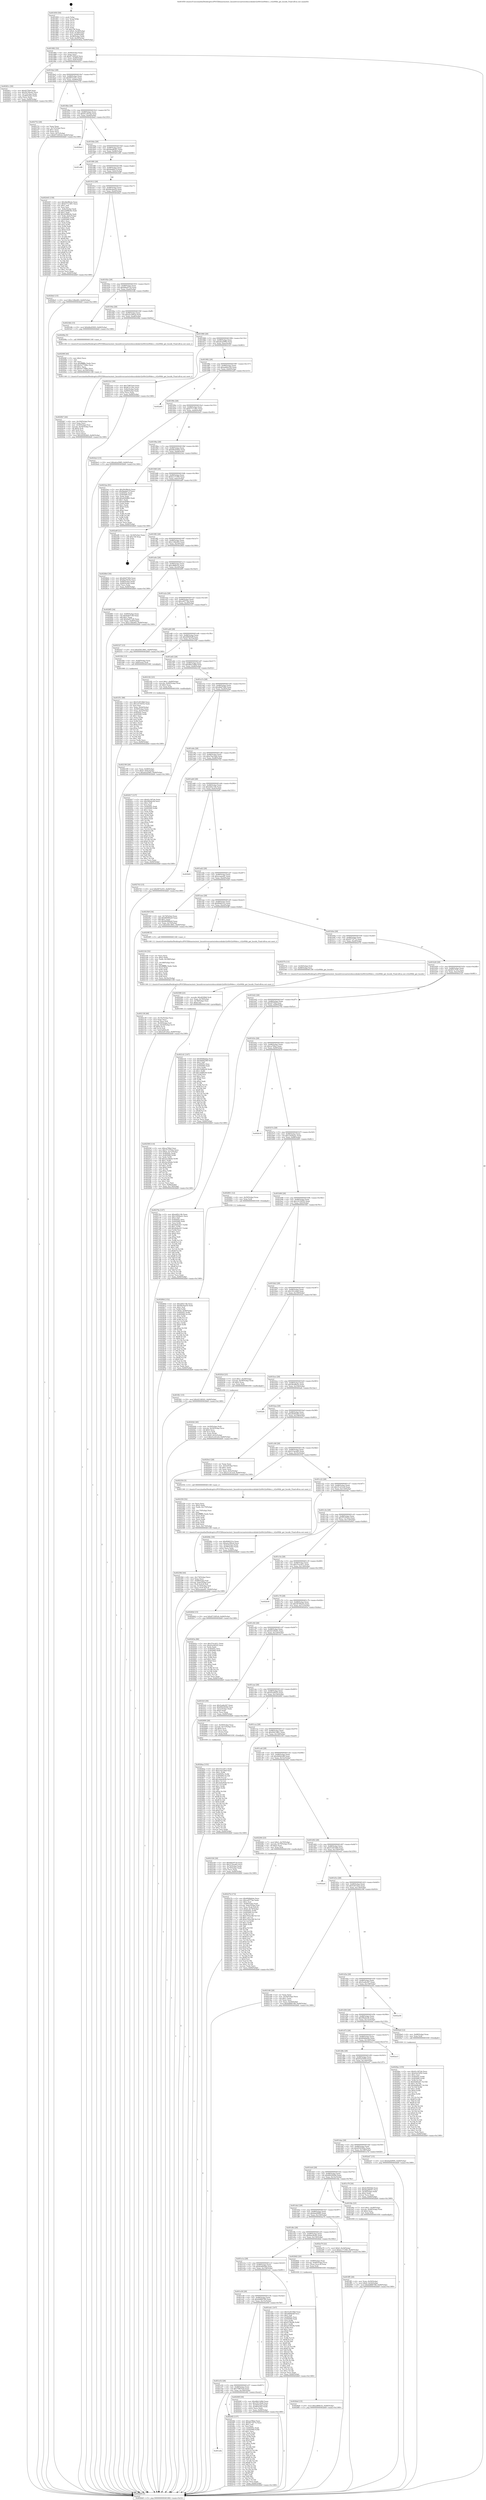 digraph "0x401850" {
  label = "0x401850 (/mnt/c/Users/mathe/Desktop/tcc/POCII/binaries/extr_linuxdriversnetwirelessralinkrt2x00rt2x00dev.c_rt2x00lib_get_bssidx_Final-ollvm.out::main(0))"
  labelloc = "t"
  node[shape=record]

  Entry [label="",width=0.3,height=0.3,shape=circle,fillcolor=black,style=filled]
  "0x401882" [label="{
     0x401882 [32]\l
     | [instrs]\l
     &nbsp;&nbsp;0x401882 \<+6\>: mov -0x84(%rbp),%eax\l
     &nbsp;&nbsp;0x401888 \<+2\>: mov %eax,%ecx\l
     &nbsp;&nbsp;0x40188a \<+6\>: sub $0x871005c6,%ecx\l
     &nbsp;&nbsp;0x401890 \<+6\>: mov %eax,-0x88(%rbp)\l
     &nbsp;&nbsp;0x401896 \<+6\>: mov %ecx,-0x8c(%rbp)\l
     &nbsp;&nbsp;0x40189c \<+6\>: je 000000000040261c \<main+0xdcc\>\l
  }"]
  "0x40261c" [label="{
     0x40261c [30]\l
     | [instrs]\l
     &nbsp;&nbsp;0x40261c \<+5\>: mov $0xd275b9,%eax\l
     &nbsp;&nbsp;0x402621 \<+5\>: mov $0x3b794e42,%ecx\l
     &nbsp;&nbsp;0x402626 \<+3\>: mov -0x7c(%rbp),%edx\l
     &nbsp;&nbsp;0x402629 \<+3\>: cmp -0x48(%rbp),%edx\l
     &nbsp;&nbsp;0x40262c \<+3\>: cmovl %ecx,%eax\l
     &nbsp;&nbsp;0x40262f \<+6\>: mov %eax,-0x84(%rbp)\l
     &nbsp;&nbsp;0x402635 \<+5\>: jmp 0000000000402bb9 \<main+0x1369\>\l
  }"]
  "0x4018a2" [label="{
     0x4018a2 [28]\l
     | [instrs]\l
     &nbsp;&nbsp;0x4018a2 \<+5\>: jmp 00000000004018a7 \<main+0x57\>\l
     &nbsp;&nbsp;0x4018a7 \<+6\>: mov -0x88(%rbp),%eax\l
     &nbsp;&nbsp;0x4018ad \<+5\>: sub $0x9072cf31,%eax\l
     &nbsp;&nbsp;0x4018b2 \<+6\>: mov %eax,-0x90(%rbp)\l
     &nbsp;&nbsp;0x4018b8 \<+6\>: je 0000000000402752 \<main+0xf02\>\l
  }"]
  Exit [label="",width=0.3,height=0.3,shape=circle,fillcolor=black,style=filled,peripheries=2]
  "0x402752" [label="{
     0x402752 [28]\l
     | [instrs]\l
     &nbsp;&nbsp;0x402752 \<+2\>: xor %eax,%eax\l
     &nbsp;&nbsp;0x402754 \<+3\>: mov -0x7c(%rbp),%ecx\l
     &nbsp;&nbsp;0x402757 \<+3\>: sub $0x1,%eax\l
     &nbsp;&nbsp;0x40275a \<+2\>: sub %eax,%ecx\l
     &nbsp;&nbsp;0x40275c \<+3\>: mov %ecx,-0x7c(%rbp)\l
     &nbsp;&nbsp;0x40275f \<+10\>: movl $0x871005c6,-0x84(%rbp)\l
     &nbsp;&nbsp;0x402769 \<+5\>: jmp 0000000000402bb9 \<main+0x1369\>\l
  }"]
  "0x4018be" [label="{
     0x4018be [28]\l
     | [instrs]\l
     &nbsp;&nbsp;0x4018be \<+5\>: jmp 00000000004018c3 \<main+0x73\>\l
     &nbsp;&nbsp;0x4018c3 \<+6\>: mov -0x88(%rbp),%eax\l
     &nbsp;&nbsp;0x4018c9 \<+5\>: sub $0x91c307eb,%eax\l
     &nbsp;&nbsp;0x4018ce \<+6\>: mov %eax,-0x94(%rbp)\l
     &nbsp;&nbsp;0x4018d4 \<+6\>: je 0000000000402ba3 \<main+0x1353\>\l
  }"]
  "0x4029ac" [label="{
     0x4029ac [155]\l
     | [instrs]\l
     &nbsp;&nbsp;0x4029ac \<+5\>: mov $0x91c307eb,%ecx\l
     &nbsp;&nbsp;0x4029b1 \<+5\>: mov $0x63a53f54,%edx\l
     &nbsp;&nbsp;0x4029b6 \<+3\>: mov $0x1,%sil\l
     &nbsp;&nbsp;0x4029b9 \<+8\>: mov 0x40505c,%r8d\l
     &nbsp;&nbsp;0x4029c1 \<+8\>: mov 0x405060,%r9d\l
     &nbsp;&nbsp;0x4029c9 \<+3\>: mov %r8d,%r10d\l
     &nbsp;&nbsp;0x4029cc \<+7\>: sub $0x64dfed27,%r10d\l
     &nbsp;&nbsp;0x4029d3 \<+4\>: sub $0x1,%r10d\l
     &nbsp;&nbsp;0x4029d7 \<+7\>: add $0x64dfed27,%r10d\l
     &nbsp;&nbsp;0x4029de \<+4\>: imul %r10d,%r8d\l
     &nbsp;&nbsp;0x4029e2 \<+4\>: and $0x1,%r8d\l
     &nbsp;&nbsp;0x4029e6 \<+4\>: cmp $0x0,%r8d\l
     &nbsp;&nbsp;0x4029ea \<+4\>: sete %r11b\l
     &nbsp;&nbsp;0x4029ee \<+4\>: cmp $0xa,%r9d\l
     &nbsp;&nbsp;0x4029f2 \<+3\>: setl %bl\l
     &nbsp;&nbsp;0x4029f5 \<+3\>: mov %r11b,%r14b\l
     &nbsp;&nbsp;0x4029f8 \<+4\>: xor $0xff,%r14b\l
     &nbsp;&nbsp;0x4029fc \<+3\>: mov %bl,%r15b\l
     &nbsp;&nbsp;0x4029ff \<+4\>: xor $0xff,%r15b\l
     &nbsp;&nbsp;0x402a03 \<+4\>: xor $0x0,%sil\l
     &nbsp;&nbsp;0x402a07 \<+3\>: mov %r14b,%r12b\l
     &nbsp;&nbsp;0x402a0a \<+4\>: and $0x0,%r12b\l
     &nbsp;&nbsp;0x402a0e \<+3\>: and %sil,%r11b\l
     &nbsp;&nbsp;0x402a11 \<+3\>: mov %r15b,%r13b\l
     &nbsp;&nbsp;0x402a14 \<+4\>: and $0x0,%r13b\l
     &nbsp;&nbsp;0x402a18 \<+3\>: and %sil,%bl\l
     &nbsp;&nbsp;0x402a1b \<+3\>: or %r11b,%r12b\l
     &nbsp;&nbsp;0x402a1e \<+3\>: or %bl,%r13b\l
     &nbsp;&nbsp;0x402a21 \<+3\>: xor %r13b,%r12b\l
     &nbsp;&nbsp;0x402a24 \<+3\>: or %r15b,%r14b\l
     &nbsp;&nbsp;0x402a27 \<+4\>: xor $0xff,%r14b\l
     &nbsp;&nbsp;0x402a2b \<+4\>: or $0x0,%sil\l
     &nbsp;&nbsp;0x402a2f \<+3\>: and %sil,%r14b\l
     &nbsp;&nbsp;0x402a32 \<+3\>: or %r14b,%r12b\l
     &nbsp;&nbsp;0x402a35 \<+4\>: test $0x1,%r12b\l
     &nbsp;&nbsp;0x402a39 \<+3\>: cmovne %edx,%ecx\l
     &nbsp;&nbsp;0x402a3c \<+6\>: mov %ecx,-0x84(%rbp)\l
     &nbsp;&nbsp;0x402a42 \<+5\>: jmp 0000000000402bb9 \<main+0x1369\>\l
  }"]
  "0x402ba3" [label="{
     0x402ba3\l
  }", style=dashed]
  "0x4018da" [label="{
     0x4018da [28]\l
     | [instrs]\l
     &nbsp;&nbsp;0x4018da \<+5\>: jmp 00000000004018df \<main+0x8f\>\l
     &nbsp;&nbsp;0x4018df \<+6\>: mov -0x88(%rbp),%eax\l
     &nbsp;&nbsp;0x4018e5 \<+5\>: sub $0x9aad6307,%eax\l
     &nbsp;&nbsp;0x4018ea \<+6\>: mov %eax,-0x98(%rbp)\l
     &nbsp;&nbsp;0x4018f0 \<+6\>: je 0000000000401e96 \<main+0x646\>\l
  }"]
  "0x4028e6" [label="{
     0x4028e6 [15]\l
     | [instrs]\l
     &nbsp;&nbsp;0x4028e6 \<+10\>: movl $0xcd80b1fc,-0x84(%rbp)\l
     &nbsp;&nbsp;0x4028f0 \<+5\>: jmp 0000000000402bb9 \<main+0x1369\>\l
  }"]
  "0x401e96" [label="{
     0x401e96\l
  }", style=dashed]
  "0x4018f6" [label="{
     0x4018f6 [28]\l
     | [instrs]\l
     &nbsp;&nbsp;0x4018f6 \<+5\>: jmp 00000000004018fb \<main+0xab\>\l
     &nbsp;&nbsp;0x4018fb \<+6\>: mov -0x88(%rbp),%eax\l
     &nbsp;&nbsp;0x401901 \<+5\>: sub $0x9addd11f,%eax\l
     &nbsp;&nbsp;0x401906 \<+6\>: mov %eax,-0x9c(%rbp)\l
     &nbsp;&nbsp;0x40190c \<+6\>: je 0000000000402445 \<main+0xbf5\>\l
  }"]
  "0x40280d" [label="{
     0x40280d [152]\l
     | [instrs]\l
     &nbsp;&nbsp;0x40280d \<+5\>: mov $0xebf2c14b,%ecx\l
     &nbsp;&nbsp;0x402812 \<+5\>: mov $0x9dc4aa54,%edx\l
     &nbsp;&nbsp;0x402817 \<+3\>: mov $0x1,%sil\l
     &nbsp;&nbsp;0x40281a \<+3\>: xor %r8d,%r8d\l
     &nbsp;&nbsp;0x40281d \<+7\>: movl $0x0,-0x80(%rbp)\l
     &nbsp;&nbsp;0x402824 \<+8\>: mov 0x40505c,%r9d\l
     &nbsp;&nbsp;0x40282c \<+8\>: mov 0x405060,%r10d\l
     &nbsp;&nbsp;0x402834 \<+4\>: sub $0x1,%r8d\l
     &nbsp;&nbsp;0x402838 \<+3\>: mov %r9d,%r11d\l
     &nbsp;&nbsp;0x40283b \<+3\>: add %r8d,%r11d\l
     &nbsp;&nbsp;0x40283e \<+4\>: imul %r11d,%r9d\l
     &nbsp;&nbsp;0x402842 \<+4\>: and $0x1,%r9d\l
     &nbsp;&nbsp;0x402846 \<+4\>: cmp $0x0,%r9d\l
     &nbsp;&nbsp;0x40284a \<+3\>: sete %bl\l
     &nbsp;&nbsp;0x40284d \<+4\>: cmp $0xa,%r10d\l
     &nbsp;&nbsp;0x402851 \<+4\>: setl %r14b\l
     &nbsp;&nbsp;0x402855 \<+3\>: mov %bl,%r15b\l
     &nbsp;&nbsp;0x402858 \<+4\>: xor $0xff,%r15b\l
     &nbsp;&nbsp;0x40285c \<+3\>: mov %r14b,%r12b\l
     &nbsp;&nbsp;0x40285f \<+4\>: xor $0xff,%r12b\l
     &nbsp;&nbsp;0x402863 \<+4\>: xor $0x0,%sil\l
     &nbsp;&nbsp;0x402867 \<+3\>: mov %r15b,%r13b\l
     &nbsp;&nbsp;0x40286a \<+4\>: and $0x0,%r13b\l
     &nbsp;&nbsp;0x40286e \<+3\>: and %sil,%bl\l
     &nbsp;&nbsp;0x402871 \<+3\>: mov %r12b,%al\l
     &nbsp;&nbsp;0x402874 \<+2\>: and $0x0,%al\l
     &nbsp;&nbsp;0x402876 \<+3\>: and %sil,%r14b\l
     &nbsp;&nbsp;0x402879 \<+3\>: or %bl,%r13b\l
     &nbsp;&nbsp;0x40287c \<+3\>: or %r14b,%al\l
     &nbsp;&nbsp;0x40287f \<+3\>: xor %al,%r13b\l
     &nbsp;&nbsp;0x402882 \<+3\>: or %r12b,%r15b\l
     &nbsp;&nbsp;0x402885 \<+4\>: xor $0xff,%r15b\l
     &nbsp;&nbsp;0x402889 \<+4\>: or $0x0,%sil\l
     &nbsp;&nbsp;0x40288d \<+3\>: and %sil,%r15b\l
     &nbsp;&nbsp;0x402890 \<+3\>: or %r15b,%r13b\l
     &nbsp;&nbsp;0x402893 \<+4\>: test $0x1,%r13b\l
     &nbsp;&nbsp;0x402897 \<+3\>: cmovne %edx,%ecx\l
     &nbsp;&nbsp;0x40289a \<+6\>: mov %ecx,-0x84(%rbp)\l
     &nbsp;&nbsp;0x4028a0 \<+5\>: jmp 0000000000402bb9 \<main+0x1369\>\l
  }"]
  "0x402445" [label="{
     0x402445 [158]\l
     | [instrs]\l
     &nbsp;&nbsp;0x402445 \<+5\>: mov $0x26c98e2a,%eax\l
     &nbsp;&nbsp;0x40244a \<+5\>: mov $0xb7711d01,%ecx\l
     &nbsp;&nbsp;0x40244f \<+2\>: mov $0x1,%dl\l
     &nbsp;&nbsp;0x402451 \<+2\>: xor %esi,%esi\l
     &nbsp;&nbsp;0x402453 \<+3\>: mov -0x6c(%rbp),%edi\l
     &nbsp;&nbsp;0x402456 \<+6\>: sub $0x22086c6e,%edi\l
     &nbsp;&nbsp;0x40245c \<+3\>: add $0x1,%edi\l
     &nbsp;&nbsp;0x40245f \<+6\>: add $0x22086c6e,%edi\l
     &nbsp;&nbsp;0x402465 \<+3\>: mov %edi,-0x6c(%rbp)\l
     &nbsp;&nbsp;0x402468 \<+7\>: mov 0x40505c,%edi\l
     &nbsp;&nbsp;0x40246f \<+8\>: mov 0x405060,%r8d\l
     &nbsp;&nbsp;0x402477 \<+3\>: sub $0x1,%esi\l
     &nbsp;&nbsp;0x40247a \<+3\>: mov %edi,%r9d\l
     &nbsp;&nbsp;0x40247d \<+3\>: add %esi,%r9d\l
     &nbsp;&nbsp;0x402480 \<+4\>: imul %r9d,%edi\l
     &nbsp;&nbsp;0x402484 \<+3\>: and $0x1,%edi\l
     &nbsp;&nbsp;0x402487 \<+3\>: cmp $0x0,%edi\l
     &nbsp;&nbsp;0x40248a \<+4\>: sete %r10b\l
     &nbsp;&nbsp;0x40248e \<+4\>: cmp $0xa,%r8d\l
     &nbsp;&nbsp;0x402492 \<+4\>: setl %r11b\l
     &nbsp;&nbsp;0x402496 \<+3\>: mov %r10b,%bl\l
     &nbsp;&nbsp;0x402499 \<+3\>: xor $0xff,%bl\l
     &nbsp;&nbsp;0x40249c \<+3\>: mov %r11b,%r14b\l
     &nbsp;&nbsp;0x40249f \<+4\>: xor $0xff,%r14b\l
     &nbsp;&nbsp;0x4024a3 \<+3\>: xor $0x1,%dl\l
     &nbsp;&nbsp;0x4024a6 \<+3\>: mov %bl,%r15b\l
     &nbsp;&nbsp;0x4024a9 \<+4\>: and $0xff,%r15b\l
     &nbsp;&nbsp;0x4024ad \<+3\>: and %dl,%r10b\l
     &nbsp;&nbsp;0x4024b0 \<+3\>: mov %r14b,%r12b\l
     &nbsp;&nbsp;0x4024b3 \<+4\>: and $0xff,%r12b\l
     &nbsp;&nbsp;0x4024b7 \<+3\>: and %dl,%r11b\l
     &nbsp;&nbsp;0x4024ba \<+3\>: or %r10b,%r15b\l
     &nbsp;&nbsp;0x4024bd \<+3\>: or %r11b,%r12b\l
     &nbsp;&nbsp;0x4024c0 \<+3\>: xor %r12b,%r15b\l
     &nbsp;&nbsp;0x4024c3 \<+3\>: or %r14b,%bl\l
     &nbsp;&nbsp;0x4024c6 \<+3\>: xor $0xff,%bl\l
     &nbsp;&nbsp;0x4024c9 \<+3\>: or $0x1,%dl\l
     &nbsp;&nbsp;0x4024cc \<+2\>: and %dl,%bl\l
     &nbsp;&nbsp;0x4024ce \<+3\>: or %bl,%r15b\l
     &nbsp;&nbsp;0x4024d1 \<+4\>: test $0x1,%r15b\l
     &nbsp;&nbsp;0x4024d5 \<+3\>: cmovne %ecx,%eax\l
     &nbsp;&nbsp;0x4024d8 \<+6\>: mov %eax,-0x84(%rbp)\l
     &nbsp;&nbsp;0x4024de \<+5\>: jmp 0000000000402bb9 \<main+0x1369\>\l
  }"]
  "0x401912" [label="{
     0x401912 [28]\l
     | [instrs]\l
     &nbsp;&nbsp;0x401912 \<+5\>: jmp 0000000000401917 \<main+0xc7\>\l
     &nbsp;&nbsp;0x401917 \<+6\>: mov -0x88(%rbp),%eax\l
     &nbsp;&nbsp;0x40191d \<+5\>: sub $0x9dc4aa54,%eax\l
     &nbsp;&nbsp;0x401922 \<+6\>: mov %eax,-0xa0(%rbp)\l
     &nbsp;&nbsp;0x401928 \<+6\>: je 00000000004028a5 \<main+0x1055\>\l
  }"]
  "0x4026aa" [label="{
     0x4026aa [153]\l
     | [instrs]\l
     &nbsp;&nbsp;0x4026aa \<+5\>: mov $0x37ecc611,%edx\l
     &nbsp;&nbsp;0x4026af \<+5\>: mov $0xe7ba19e8,%esi\l
     &nbsp;&nbsp;0x4026b4 \<+3\>: mov $0x1,%r8b\l
     &nbsp;&nbsp;0x4026b7 \<+8\>: mov 0x40505c,%r9d\l
     &nbsp;&nbsp;0x4026bf \<+8\>: mov 0x405060,%r10d\l
     &nbsp;&nbsp;0x4026c7 \<+3\>: mov %r9d,%r11d\l
     &nbsp;&nbsp;0x4026ca \<+7\>: add $0x3a4e402b,%r11d\l
     &nbsp;&nbsp;0x4026d1 \<+4\>: sub $0x1,%r11d\l
     &nbsp;&nbsp;0x4026d5 \<+7\>: sub $0x3a4e402b,%r11d\l
     &nbsp;&nbsp;0x4026dc \<+4\>: imul %r11d,%r9d\l
     &nbsp;&nbsp;0x4026e0 \<+4\>: and $0x1,%r9d\l
     &nbsp;&nbsp;0x4026e4 \<+4\>: cmp $0x0,%r9d\l
     &nbsp;&nbsp;0x4026e8 \<+3\>: sete %bl\l
     &nbsp;&nbsp;0x4026eb \<+4\>: cmp $0xa,%r10d\l
     &nbsp;&nbsp;0x4026ef \<+4\>: setl %r14b\l
     &nbsp;&nbsp;0x4026f3 \<+3\>: mov %bl,%r15b\l
     &nbsp;&nbsp;0x4026f6 \<+4\>: xor $0xff,%r15b\l
     &nbsp;&nbsp;0x4026fa \<+3\>: mov %r14b,%r12b\l
     &nbsp;&nbsp;0x4026fd \<+4\>: xor $0xff,%r12b\l
     &nbsp;&nbsp;0x402701 \<+4\>: xor $0x0,%r8b\l
     &nbsp;&nbsp;0x402705 \<+3\>: mov %r15b,%r13b\l
     &nbsp;&nbsp;0x402708 \<+4\>: and $0x0,%r13b\l
     &nbsp;&nbsp;0x40270c \<+3\>: and %r8b,%bl\l
     &nbsp;&nbsp;0x40270f \<+3\>: mov %r12b,%al\l
     &nbsp;&nbsp;0x402712 \<+2\>: and $0x0,%al\l
     &nbsp;&nbsp;0x402714 \<+3\>: and %r8b,%r14b\l
     &nbsp;&nbsp;0x402717 \<+3\>: or %bl,%r13b\l
     &nbsp;&nbsp;0x40271a \<+3\>: or %r14b,%al\l
     &nbsp;&nbsp;0x40271d \<+3\>: xor %al,%r13b\l
     &nbsp;&nbsp;0x402720 \<+3\>: or %r12b,%r15b\l
     &nbsp;&nbsp;0x402723 \<+4\>: xor $0xff,%r15b\l
     &nbsp;&nbsp;0x402727 \<+4\>: or $0x0,%r8b\l
     &nbsp;&nbsp;0x40272b \<+3\>: and %r8b,%r15b\l
     &nbsp;&nbsp;0x40272e \<+3\>: or %r15b,%r13b\l
     &nbsp;&nbsp;0x402731 \<+4\>: test $0x1,%r13b\l
     &nbsp;&nbsp;0x402735 \<+3\>: cmovne %esi,%edx\l
     &nbsp;&nbsp;0x402738 \<+6\>: mov %edx,-0x84(%rbp)\l
     &nbsp;&nbsp;0x40273e \<+5\>: jmp 0000000000402bb9 \<main+0x1369\>\l
  }"]
  "0x4028a5" [label="{
     0x4028a5 [15]\l
     | [instrs]\l
     &nbsp;&nbsp;0x4028a5 \<+10\>: movl $0xc148a483,-0x84(%rbp)\l
     &nbsp;&nbsp;0x4028af \<+5\>: jmp 0000000000402bb9 \<main+0x1369\>\l
  }"]
  "0x40192e" [label="{
     0x40192e [28]\l
     | [instrs]\l
     &nbsp;&nbsp;0x40192e \<+5\>: jmp 0000000000401933 \<main+0xe3\>\l
     &nbsp;&nbsp;0x401933 \<+6\>: mov -0x88(%rbp),%eax\l
     &nbsp;&nbsp;0x401939 \<+5\>: sub $0x9dee07c9,%eax\l
     &nbsp;&nbsp;0x40193e \<+6\>: mov %eax,-0xa4(%rbp)\l
     &nbsp;&nbsp;0x401944 \<+6\>: je 00000000004023db \<main+0xb8b\>\l
  }"]
  "0x40259f" [label="{
     0x40259f [110]\l
     | [instrs]\l
     &nbsp;&nbsp;0x40259f \<+5\>: mov $0xca79fa2,%esi\l
     &nbsp;&nbsp;0x4025a4 \<+5\>: mov $0x37147b2e,%ecx\l
     &nbsp;&nbsp;0x4025a9 \<+7\>: movl $0x0,-0x7c(%rbp)\l
     &nbsp;&nbsp;0x4025b0 \<+7\>: mov 0x40505c,%edx\l
     &nbsp;&nbsp;0x4025b7 \<+8\>: mov 0x405060,%r8d\l
     &nbsp;&nbsp;0x4025bf \<+3\>: mov %edx,%r9d\l
     &nbsp;&nbsp;0x4025c2 \<+7\>: add $0x2ec28ebe,%r9d\l
     &nbsp;&nbsp;0x4025c9 \<+4\>: sub $0x1,%r9d\l
     &nbsp;&nbsp;0x4025cd \<+7\>: sub $0x2ec28ebe,%r9d\l
     &nbsp;&nbsp;0x4025d4 \<+4\>: imul %r9d,%edx\l
     &nbsp;&nbsp;0x4025d8 \<+3\>: and $0x1,%edx\l
     &nbsp;&nbsp;0x4025db \<+3\>: cmp $0x0,%edx\l
     &nbsp;&nbsp;0x4025de \<+4\>: sete %r10b\l
     &nbsp;&nbsp;0x4025e2 \<+4\>: cmp $0xa,%r8d\l
     &nbsp;&nbsp;0x4025e6 \<+4\>: setl %r11b\l
     &nbsp;&nbsp;0x4025ea \<+3\>: mov %r10b,%bl\l
     &nbsp;&nbsp;0x4025ed \<+3\>: and %r11b,%bl\l
     &nbsp;&nbsp;0x4025f0 \<+3\>: xor %r11b,%r10b\l
     &nbsp;&nbsp;0x4025f3 \<+3\>: or %r10b,%bl\l
     &nbsp;&nbsp;0x4025f6 \<+3\>: test $0x1,%bl\l
     &nbsp;&nbsp;0x4025f9 \<+3\>: cmovne %ecx,%esi\l
     &nbsp;&nbsp;0x4025fc \<+6\>: mov %esi,-0x84(%rbp)\l
     &nbsp;&nbsp;0x402602 \<+6\>: mov %eax,-0x178(%rbp)\l
     &nbsp;&nbsp;0x402608 \<+5\>: jmp 0000000000402bb9 \<main+0x1369\>\l
  }"]
  "0x4023db" [label="{
     0x4023db [15]\l
     | [instrs]\l
     &nbsp;&nbsp;0x4023db \<+10\>: movl $0xb8e45003,-0x84(%rbp)\l
     &nbsp;&nbsp;0x4023e5 \<+5\>: jmp 0000000000402bb9 \<main+0x1369\>\l
  }"]
  "0x40194a" [label="{
     0x40194a [28]\l
     | [instrs]\l
     &nbsp;&nbsp;0x40194a \<+5\>: jmp 000000000040194f \<main+0xff\>\l
     &nbsp;&nbsp;0x40194f \<+6\>: mov -0x88(%rbp),%eax\l
     &nbsp;&nbsp;0x401955 \<+5\>: sub $0xa2c364cd,%eax\l
     &nbsp;&nbsp;0x40195a \<+6\>: mov %eax,-0xa8(%rbp)\l
     &nbsp;&nbsp;0x401960 \<+6\>: je 000000000040208a \<main+0x83a\>\l
  }"]
  "0x402588" [label="{
     0x402588 [23]\l
     | [instrs]\l
     &nbsp;&nbsp;0x402588 \<+10\>: movabs $0x4030b6,%rdi\l
     &nbsp;&nbsp;0x402592 \<+3\>: mov %eax,-0x78(%rbp)\l
     &nbsp;&nbsp;0x402595 \<+3\>: mov -0x78(%rbp),%esi\l
     &nbsp;&nbsp;0x402598 \<+2\>: mov $0x0,%al\l
     &nbsp;&nbsp;0x40259a \<+5\>: call 0000000000401040 \<printf@plt\>\l
     | [calls]\l
     &nbsp;&nbsp;0x401040 \{1\} (unknown)\l
  }"]
  "0x40208a" [label="{
     0x40208a [5]\l
     | [instrs]\l
     &nbsp;&nbsp;0x40208a \<+5\>: call 0000000000401160 \<next_i\>\l
     | [calls]\l
     &nbsp;&nbsp;0x401160 \{1\} (/mnt/c/Users/mathe/Desktop/tcc/POCII/binaries/extr_linuxdriversnetwirelessralinkrt2x00rt2x00dev.c_rt2x00lib_get_bssidx_Final-ollvm.out::next_i)\l
  }"]
  "0x401966" [label="{
     0x401966 [28]\l
     | [instrs]\l
     &nbsp;&nbsp;0x401966 \<+5\>: jmp 000000000040196b \<main+0x11b\>\l
     &nbsp;&nbsp;0x40196b \<+6\>: mov -0x88(%rbp),%eax\l
     &nbsp;&nbsp;0x401971 \<+5\>: sub $0xa4ca5985,%eax\l
     &nbsp;&nbsp;0x401976 \<+6\>: mov %eax,-0xac(%rbp)\l
     &nbsp;&nbsp;0x40197c \<+6\>: je 00000000004021b3 \<main+0x963\>\l
  }"]
  "0x401e6e" [label="{
     0x401e6e\l
  }", style=dashed]
  "0x4021b3" [label="{
     0x4021b3 [30]\l
     | [instrs]\l
     &nbsp;&nbsp;0x4021b3 \<+5\>: mov $0x75f874c8,%eax\l
     &nbsp;&nbsp;0x4021b8 \<+5\>: mov $0xfb7e720c,%ecx\l
     &nbsp;&nbsp;0x4021bd \<+3\>: mov -0x6c(%rbp),%edx\l
     &nbsp;&nbsp;0x4021c0 \<+3\>: cmp -0x60(%rbp),%edx\l
     &nbsp;&nbsp;0x4021c3 \<+3\>: cmovl %ecx,%eax\l
     &nbsp;&nbsp;0x4021c6 \<+6\>: mov %eax,-0x84(%rbp)\l
     &nbsp;&nbsp;0x4021cc \<+5\>: jmp 0000000000402bb9 \<main+0x1369\>\l
  }"]
  "0x401982" [label="{
     0x401982 [28]\l
     | [instrs]\l
     &nbsp;&nbsp;0x401982 \<+5\>: jmp 0000000000401987 \<main+0x137\>\l
     &nbsp;&nbsp;0x401987 \<+6\>: mov -0x88(%rbp),%eax\l
     &nbsp;&nbsp;0x40198d \<+5\>: sub $0xaa80e339,%eax\l
     &nbsp;&nbsp;0x401992 \<+6\>: mov %eax,-0xb0(%rbp)\l
     &nbsp;&nbsp;0x401998 \<+6\>: je 0000000000402a65 \<main+0x1215\>\l
  }"]
  "0x4024f2" [label="{
     0x4024f2 [137]\l
     | [instrs]\l
     &nbsp;&nbsp;0x4024f2 \<+5\>: mov $0xca79fa2,%eax\l
     &nbsp;&nbsp;0x4024f7 \<+5\>: mov $0xf477d77e,%ecx\l
     &nbsp;&nbsp;0x4024fc \<+2\>: mov $0x1,%dl\l
     &nbsp;&nbsp;0x4024fe \<+2\>: xor %esi,%esi\l
     &nbsp;&nbsp;0x402500 \<+7\>: mov 0x40505c,%edi\l
     &nbsp;&nbsp;0x402507 \<+8\>: mov 0x405060,%r8d\l
     &nbsp;&nbsp;0x40250f \<+3\>: sub $0x1,%esi\l
     &nbsp;&nbsp;0x402512 \<+3\>: mov %edi,%r9d\l
     &nbsp;&nbsp;0x402515 \<+3\>: add %esi,%r9d\l
     &nbsp;&nbsp;0x402518 \<+4\>: imul %r9d,%edi\l
     &nbsp;&nbsp;0x40251c \<+3\>: and $0x1,%edi\l
     &nbsp;&nbsp;0x40251f \<+3\>: cmp $0x0,%edi\l
     &nbsp;&nbsp;0x402522 \<+4\>: sete %r10b\l
     &nbsp;&nbsp;0x402526 \<+4\>: cmp $0xa,%r8d\l
     &nbsp;&nbsp;0x40252a \<+4\>: setl %r11b\l
     &nbsp;&nbsp;0x40252e \<+3\>: mov %r10b,%bl\l
     &nbsp;&nbsp;0x402531 \<+3\>: xor $0xff,%bl\l
     &nbsp;&nbsp;0x402534 \<+3\>: mov %r11b,%r14b\l
     &nbsp;&nbsp;0x402537 \<+4\>: xor $0xff,%r14b\l
     &nbsp;&nbsp;0x40253b \<+3\>: xor $0x1,%dl\l
     &nbsp;&nbsp;0x40253e \<+3\>: mov %bl,%r15b\l
     &nbsp;&nbsp;0x402541 \<+4\>: and $0xff,%r15b\l
     &nbsp;&nbsp;0x402545 \<+3\>: and %dl,%r10b\l
     &nbsp;&nbsp;0x402548 \<+3\>: mov %r14b,%r12b\l
     &nbsp;&nbsp;0x40254b \<+4\>: and $0xff,%r12b\l
     &nbsp;&nbsp;0x40254f \<+3\>: and %dl,%r11b\l
     &nbsp;&nbsp;0x402552 \<+3\>: or %r10b,%r15b\l
     &nbsp;&nbsp;0x402555 \<+3\>: or %r11b,%r12b\l
     &nbsp;&nbsp;0x402558 \<+3\>: xor %r12b,%r15b\l
     &nbsp;&nbsp;0x40255b \<+3\>: or %r14b,%bl\l
     &nbsp;&nbsp;0x40255e \<+3\>: xor $0xff,%bl\l
     &nbsp;&nbsp;0x402561 \<+3\>: or $0x1,%dl\l
     &nbsp;&nbsp;0x402564 \<+2\>: and %dl,%bl\l
     &nbsp;&nbsp;0x402566 \<+3\>: or %bl,%r15b\l
     &nbsp;&nbsp;0x402569 \<+4\>: test $0x1,%r15b\l
     &nbsp;&nbsp;0x40256d \<+3\>: cmovne %ecx,%eax\l
     &nbsp;&nbsp;0x402570 \<+6\>: mov %eax,-0x84(%rbp)\l
     &nbsp;&nbsp;0x402576 \<+5\>: jmp 0000000000402bb9 \<main+0x1369\>\l
  }"]
  "0x402a65" [label="{
     0x402a65\l
  }", style=dashed]
  "0x40199e" [label="{
     0x40199e [28]\l
     | [instrs]\l
     &nbsp;&nbsp;0x40199e \<+5\>: jmp 00000000004019a3 \<main+0x153\>\l
     &nbsp;&nbsp;0x4019a3 \<+6\>: mov -0x88(%rbp),%eax\l
     &nbsp;&nbsp;0x4019a9 \<+5\>: sub $0xb7711d01,%eax\l
     &nbsp;&nbsp;0x4019ae \<+6\>: mov %eax,-0xb4(%rbp)\l
     &nbsp;&nbsp;0x4019b4 \<+6\>: je 00000000004024e3 \<main+0xc93\>\l
  }"]
  "0x40238d" [label="{
     0x40238d [44]\l
     | [instrs]\l
     &nbsp;&nbsp;0x40238d \<+6\>: mov -0x174(%rbp),%ecx\l
     &nbsp;&nbsp;0x402393 \<+3\>: imul %eax,%ecx\l
     &nbsp;&nbsp;0x402396 \<+4\>: mov -0x68(%rbp),%r8\l
     &nbsp;&nbsp;0x40239a \<+4\>: movslq -0x6c(%rbp),%r9\l
     &nbsp;&nbsp;0x40239e \<+4\>: mov (%r8,%r9,8),%r8\l
     &nbsp;&nbsp;0x4023a2 \<+4\>: movslq -0x74(%rbp),%r9\l
     &nbsp;&nbsp;0x4023a6 \<+4\>: mov %ecx,(%r8,%r9,4)\l
     &nbsp;&nbsp;0x4023aa \<+10\>: movl $0xecaaee91,-0x84(%rbp)\l
     &nbsp;&nbsp;0x4023b4 \<+5\>: jmp 0000000000402bb9 \<main+0x1369\>\l
  }"]
  "0x4024e3" [label="{
     0x4024e3 [15]\l
     | [instrs]\l
     &nbsp;&nbsp;0x4024e3 \<+10\>: movl $0xa4ca5985,-0x84(%rbp)\l
     &nbsp;&nbsp;0x4024ed \<+5\>: jmp 0000000000402bb9 \<main+0x1369\>\l
  }"]
  "0x4019ba" [label="{
     0x4019ba [28]\l
     | [instrs]\l
     &nbsp;&nbsp;0x4019ba \<+5\>: jmp 00000000004019bf \<main+0x16f\>\l
     &nbsp;&nbsp;0x4019bf \<+6\>: mov -0x88(%rbp),%eax\l
     &nbsp;&nbsp;0x4019c5 \<+5\>: sub $0xb8e45003,%eax\l
     &nbsp;&nbsp;0x4019ca \<+6\>: mov %eax,-0xb8(%rbp)\l
     &nbsp;&nbsp;0x4019d0 \<+6\>: je 00000000004023ea \<main+0xb9a\>\l
  }"]
  "0x402359" [label="{
     0x402359 [52]\l
     | [instrs]\l
     &nbsp;&nbsp;0x402359 \<+2\>: xor %ecx,%ecx\l
     &nbsp;&nbsp;0x40235b \<+5\>: mov $0x2,%edx\l
     &nbsp;&nbsp;0x402360 \<+6\>: mov %edx,-0x170(%rbp)\l
     &nbsp;&nbsp;0x402366 \<+1\>: cltd\l
     &nbsp;&nbsp;0x402367 \<+6\>: mov -0x170(%rbp),%esi\l
     &nbsp;&nbsp;0x40236d \<+2\>: idiv %esi\l
     &nbsp;&nbsp;0x40236f \<+6\>: imul $0xfffffffe,%edx,%edx\l
     &nbsp;&nbsp;0x402375 \<+2\>: mov %ecx,%edi\l
     &nbsp;&nbsp;0x402377 \<+2\>: sub %edx,%edi\l
     &nbsp;&nbsp;0x402379 \<+2\>: mov %ecx,%edx\l
     &nbsp;&nbsp;0x40237b \<+3\>: sub $0x1,%edx\l
     &nbsp;&nbsp;0x40237e \<+2\>: add %edx,%edi\l
     &nbsp;&nbsp;0x402380 \<+2\>: sub %edi,%ecx\l
     &nbsp;&nbsp;0x402382 \<+6\>: mov %ecx,-0x174(%rbp)\l
     &nbsp;&nbsp;0x402388 \<+5\>: call 0000000000401160 \<next_i\>\l
     | [calls]\l
     &nbsp;&nbsp;0x401160 \{1\} (/mnt/c/Users/mathe/Desktop/tcc/POCII/binaries/extr_linuxdriversnetwirelessralinkrt2x00rt2x00dev.c_rt2x00lib_get_bssidx_Final-ollvm.out::next_i)\l
  }"]
  "0x4023ea" [label="{
     0x4023ea [91]\l
     | [instrs]\l
     &nbsp;&nbsp;0x4023ea \<+5\>: mov $0x26c98e2a,%eax\l
     &nbsp;&nbsp;0x4023ef \<+5\>: mov $0x9addd11f,%ecx\l
     &nbsp;&nbsp;0x4023f4 \<+7\>: mov 0x40505c,%edx\l
     &nbsp;&nbsp;0x4023fb \<+7\>: mov 0x405060,%esi\l
     &nbsp;&nbsp;0x402402 \<+2\>: mov %edx,%edi\l
     &nbsp;&nbsp;0x402404 \<+6\>: add $0xa428dfb3,%edi\l
     &nbsp;&nbsp;0x40240a \<+3\>: sub $0x1,%edi\l
     &nbsp;&nbsp;0x40240d \<+6\>: sub $0xa428dfb3,%edi\l
     &nbsp;&nbsp;0x402413 \<+3\>: imul %edi,%edx\l
     &nbsp;&nbsp;0x402416 \<+3\>: and $0x1,%edx\l
     &nbsp;&nbsp;0x402419 \<+3\>: cmp $0x0,%edx\l
     &nbsp;&nbsp;0x40241c \<+4\>: sete %r8b\l
     &nbsp;&nbsp;0x402420 \<+3\>: cmp $0xa,%esi\l
     &nbsp;&nbsp;0x402423 \<+4\>: setl %r9b\l
     &nbsp;&nbsp;0x402427 \<+3\>: mov %r8b,%r10b\l
     &nbsp;&nbsp;0x40242a \<+3\>: and %r9b,%r10b\l
     &nbsp;&nbsp;0x40242d \<+3\>: xor %r9b,%r8b\l
     &nbsp;&nbsp;0x402430 \<+3\>: or %r8b,%r10b\l
     &nbsp;&nbsp;0x402433 \<+4\>: test $0x1,%r10b\l
     &nbsp;&nbsp;0x402437 \<+3\>: cmovne %ecx,%eax\l
     &nbsp;&nbsp;0x40243a \<+6\>: mov %eax,-0x84(%rbp)\l
     &nbsp;&nbsp;0x402440 \<+5\>: jmp 0000000000402bb9 \<main+0x1369\>\l
  }"]
  "0x4019d6" [label="{
     0x4019d6 [28]\l
     | [instrs]\l
     &nbsp;&nbsp;0x4019d6 \<+5\>: jmp 00000000004019db \<main+0x18b\>\l
     &nbsp;&nbsp;0x4019db \<+6\>: mov -0x88(%rbp),%eax\l
     &nbsp;&nbsp;0x4019e1 \<+5\>: sub $0xbc171585,%eax\l
     &nbsp;&nbsp;0x4019e6 \<+6\>: mov %eax,-0xbc(%rbp)\l
     &nbsp;&nbsp;0x4019ec \<+6\>: je 0000000000402a8f \<main+0x123f\>\l
  }"]
  "0x40227b" [label="{
     0x40227b [172]\l
     | [instrs]\l
     &nbsp;&nbsp;0x40227b \<+5\>: mov $0x6048ab4a,%ecx\l
     &nbsp;&nbsp;0x402280 \<+5\>: mov $0xcef577de,%edx\l
     &nbsp;&nbsp;0x402285 \<+3\>: mov $0x1,%sil\l
     &nbsp;&nbsp;0x402288 \<+4\>: mov -0x68(%rbp),%rdi\l
     &nbsp;&nbsp;0x40228c \<+4\>: movslq -0x6c(%rbp),%r8\l
     &nbsp;&nbsp;0x402290 \<+4\>: mov %rax,(%rdi,%r8,8)\l
     &nbsp;&nbsp;0x402294 \<+7\>: movl $0x0,-0x74(%rbp)\l
     &nbsp;&nbsp;0x40229b \<+8\>: mov 0x40505c,%r9d\l
     &nbsp;&nbsp;0x4022a3 \<+8\>: mov 0x405060,%r10d\l
     &nbsp;&nbsp;0x4022ab \<+3\>: mov %r9d,%r11d\l
     &nbsp;&nbsp;0x4022ae \<+7\>: sub $0xe763a188,%r11d\l
     &nbsp;&nbsp;0x4022b5 \<+4\>: sub $0x1,%r11d\l
     &nbsp;&nbsp;0x4022b9 \<+7\>: add $0xe763a188,%r11d\l
     &nbsp;&nbsp;0x4022c0 \<+4\>: imul %r11d,%r9d\l
     &nbsp;&nbsp;0x4022c4 \<+4\>: and $0x1,%r9d\l
     &nbsp;&nbsp;0x4022c8 \<+4\>: cmp $0x0,%r9d\l
     &nbsp;&nbsp;0x4022cc \<+3\>: sete %bl\l
     &nbsp;&nbsp;0x4022cf \<+4\>: cmp $0xa,%r10d\l
     &nbsp;&nbsp;0x4022d3 \<+4\>: setl %r14b\l
     &nbsp;&nbsp;0x4022d7 \<+3\>: mov %bl,%r15b\l
     &nbsp;&nbsp;0x4022da \<+4\>: xor $0xff,%r15b\l
     &nbsp;&nbsp;0x4022de \<+3\>: mov %r14b,%r12b\l
     &nbsp;&nbsp;0x4022e1 \<+4\>: xor $0xff,%r12b\l
     &nbsp;&nbsp;0x4022e5 \<+4\>: xor $0x0,%sil\l
     &nbsp;&nbsp;0x4022e9 \<+3\>: mov %r15b,%r13b\l
     &nbsp;&nbsp;0x4022ec \<+4\>: and $0x0,%r13b\l
     &nbsp;&nbsp;0x4022f0 \<+3\>: and %sil,%bl\l
     &nbsp;&nbsp;0x4022f3 \<+3\>: mov %r12b,%al\l
     &nbsp;&nbsp;0x4022f6 \<+2\>: and $0x0,%al\l
     &nbsp;&nbsp;0x4022f8 \<+3\>: and %sil,%r14b\l
     &nbsp;&nbsp;0x4022fb \<+3\>: or %bl,%r13b\l
     &nbsp;&nbsp;0x4022fe \<+3\>: or %r14b,%al\l
     &nbsp;&nbsp;0x402301 \<+3\>: xor %al,%r13b\l
     &nbsp;&nbsp;0x402304 \<+3\>: or %r12b,%r15b\l
     &nbsp;&nbsp;0x402307 \<+4\>: xor $0xff,%r15b\l
     &nbsp;&nbsp;0x40230b \<+4\>: or $0x0,%sil\l
     &nbsp;&nbsp;0x40230f \<+3\>: and %sil,%r15b\l
     &nbsp;&nbsp;0x402312 \<+3\>: or %r15b,%r13b\l
     &nbsp;&nbsp;0x402315 \<+4\>: test $0x1,%r13b\l
     &nbsp;&nbsp;0x402319 \<+3\>: cmovne %edx,%ecx\l
     &nbsp;&nbsp;0x40231c \<+6\>: mov %ecx,-0x84(%rbp)\l
     &nbsp;&nbsp;0x402322 \<+5\>: jmp 0000000000402bb9 \<main+0x1369\>\l
  }"]
  "0x402a8f" [label="{
     0x402a8f [21]\l
     | [instrs]\l
     &nbsp;&nbsp;0x402a8f \<+3\>: mov -0x34(%rbp),%eax\l
     &nbsp;&nbsp;0x402a92 \<+7\>: add $0x158,%rsp\l
     &nbsp;&nbsp;0x402a99 \<+1\>: pop %rbx\l
     &nbsp;&nbsp;0x402a9a \<+2\>: pop %r12\l
     &nbsp;&nbsp;0x402a9c \<+2\>: pop %r13\l
     &nbsp;&nbsp;0x402a9e \<+2\>: pop %r14\l
     &nbsp;&nbsp;0x402aa0 \<+2\>: pop %r15\l
     &nbsp;&nbsp;0x402aa2 \<+1\>: pop %rbp\l
     &nbsp;&nbsp;0x402aa3 \<+1\>: ret\l
  }"]
  "0x4019f2" [label="{
     0x4019f2 [28]\l
     | [instrs]\l
     &nbsp;&nbsp;0x4019f2 \<+5\>: jmp 00000000004019f7 \<main+0x1a7\>\l
     &nbsp;&nbsp;0x4019f7 \<+6\>: mov -0x88(%rbp),%eax\l
     &nbsp;&nbsp;0x4019fd \<+5\>: sub $0xc148a483,%eax\l
     &nbsp;&nbsp;0x401a02 \<+6\>: mov %eax,-0xc0(%rbp)\l
     &nbsp;&nbsp;0x401a08 \<+6\>: je 00000000004028b4 \<main+0x1064\>\l
  }"]
  "0x402199" [label="{
     0x402199 [26]\l
     | [instrs]\l
     &nbsp;&nbsp;0x402199 \<+4\>: mov %rax,-0x68(%rbp)\l
     &nbsp;&nbsp;0x40219d \<+7\>: movl $0x0,-0x6c(%rbp)\l
     &nbsp;&nbsp;0x4021a4 \<+10\>: movl $0xa4ca5985,-0x84(%rbp)\l
     &nbsp;&nbsp;0x4021ae \<+5\>: jmp 0000000000402bb9 \<main+0x1369\>\l
  }"]
  "0x4028b4" [label="{
     0x4028b4 [30]\l
     | [instrs]\l
     &nbsp;&nbsp;0x4028b4 \<+5\>: mov $0xdbbf7484,%eax\l
     &nbsp;&nbsp;0x4028b9 \<+5\>: mov $0x6ae30c62,%ecx\l
     &nbsp;&nbsp;0x4028be \<+3\>: mov -0x80(%rbp),%edx\l
     &nbsp;&nbsp;0x4028c1 \<+3\>: cmp -0x60(%rbp),%edx\l
     &nbsp;&nbsp;0x4028c4 \<+3\>: cmovl %ecx,%eax\l
     &nbsp;&nbsp;0x4028c7 \<+6\>: mov %eax,-0x84(%rbp)\l
     &nbsp;&nbsp;0x4028cd \<+5\>: jmp 0000000000402bb9 \<main+0x1369\>\l
  }"]
  "0x401a0e" [label="{
     0x401a0e [28]\l
     | [instrs]\l
     &nbsp;&nbsp;0x401a0e \<+5\>: jmp 0000000000401a13 \<main+0x1c3\>\l
     &nbsp;&nbsp;0x401a13 \<+6\>: mov -0x88(%rbp),%eax\l
     &nbsp;&nbsp;0x401a19 \<+5\>: sub $0xcd80b1fc,%eax\l
     &nbsp;&nbsp;0x401a1e \<+6\>: mov %eax,-0xc4(%rbp)\l
     &nbsp;&nbsp;0x401a24 \<+6\>: je 00000000004028f5 \<main+0x10a5\>\l
  }"]
  "0x402138" [label="{
     0x402138 [46]\l
     | [instrs]\l
     &nbsp;&nbsp;0x402138 \<+6\>: mov -0x16c(%rbp),%ecx\l
     &nbsp;&nbsp;0x40213e \<+3\>: imul %eax,%ecx\l
     &nbsp;&nbsp;0x402141 \<+3\>: movslq %ecx,%r8\l
     &nbsp;&nbsp;0x402144 \<+4\>: mov -0x50(%rbp),%r9\l
     &nbsp;&nbsp;0x402148 \<+4\>: movslq -0x54(%rbp),%r10\l
     &nbsp;&nbsp;0x40214c \<+4\>: shl $0x4,%r10\l
     &nbsp;&nbsp;0x402150 \<+3\>: add %r10,%r9\l
     &nbsp;&nbsp;0x402153 \<+4\>: mov %r8,0x8(%r9)\l
     &nbsp;&nbsp;0x402157 \<+10\>: movl $0x5c87c0e2,-0x84(%rbp)\l
     &nbsp;&nbsp;0x402161 \<+5\>: jmp 0000000000402bb9 \<main+0x1369\>\l
  }"]
  "0x4028f5" [label="{
     0x4028f5 [34]\l
     | [instrs]\l
     &nbsp;&nbsp;0x4028f5 \<+3\>: mov -0x80(%rbp),%eax\l
     &nbsp;&nbsp;0x4028f8 \<+5\>: sub $0x6a837cf0,%eax\l
     &nbsp;&nbsp;0x4028fd \<+3\>: add $0x1,%eax\l
     &nbsp;&nbsp;0x402900 \<+5\>: add $0x6a837cf0,%eax\l
     &nbsp;&nbsp;0x402905 \<+3\>: mov %eax,-0x80(%rbp)\l
     &nbsp;&nbsp;0x402908 \<+10\>: movl $0xc148a483,-0x84(%rbp)\l
     &nbsp;&nbsp;0x402912 \<+5\>: jmp 0000000000402bb9 \<main+0x1369\>\l
  }"]
  "0x401a2a" [label="{
     0x401a2a [28]\l
     | [instrs]\l
     &nbsp;&nbsp;0x401a2a \<+5\>: jmp 0000000000401a2f \<main+0x1df\>\l
     &nbsp;&nbsp;0x401a2f \<+6\>: mov -0x88(%rbp),%eax\l
     &nbsp;&nbsp;0x401a35 \<+5\>: sub $0xcef577de,%eax\l
     &nbsp;&nbsp;0x401a3a \<+6\>: mov %eax,-0xc8(%rbp)\l
     &nbsp;&nbsp;0x401a40 \<+6\>: je 0000000000402327 \<main+0xad7\>\l
  }"]
  "0x402104" [label="{
     0x402104 [52]\l
     | [instrs]\l
     &nbsp;&nbsp;0x402104 \<+2\>: xor %ecx,%ecx\l
     &nbsp;&nbsp;0x402106 \<+5\>: mov $0x2,%edx\l
     &nbsp;&nbsp;0x40210b \<+6\>: mov %edx,-0x168(%rbp)\l
     &nbsp;&nbsp;0x402111 \<+1\>: cltd\l
     &nbsp;&nbsp;0x402112 \<+6\>: mov -0x168(%rbp),%esi\l
     &nbsp;&nbsp;0x402118 \<+2\>: idiv %esi\l
     &nbsp;&nbsp;0x40211a \<+6\>: imul $0xfffffffe,%edx,%edx\l
     &nbsp;&nbsp;0x402120 \<+2\>: mov %ecx,%edi\l
     &nbsp;&nbsp;0x402122 \<+2\>: sub %edx,%edi\l
     &nbsp;&nbsp;0x402124 \<+2\>: mov %ecx,%edx\l
     &nbsp;&nbsp;0x402126 \<+3\>: sub $0x1,%edx\l
     &nbsp;&nbsp;0x402129 \<+2\>: add %edx,%edi\l
     &nbsp;&nbsp;0x40212b \<+2\>: sub %edi,%ecx\l
     &nbsp;&nbsp;0x40212d \<+6\>: mov %ecx,-0x16c(%rbp)\l
     &nbsp;&nbsp;0x402133 \<+5\>: call 0000000000401160 \<next_i\>\l
     | [calls]\l
     &nbsp;&nbsp;0x401160 \{1\} (/mnt/c/Users/mathe/Desktop/tcc/POCII/binaries/extr_linuxdriversnetwirelessralinkrt2x00rt2x00dev.c_rt2x00lib_get_bssidx_Final-ollvm.out::next_i)\l
  }"]
  "0x402327" [label="{
     0x402327 [15]\l
     | [instrs]\l
     &nbsp;&nbsp;0x402327 \<+10\>: movl $0x45613801,-0x84(%rbp)\l
     &nbsp;&nbsp;0x402331 \<+5\>: jmp 0000000000402bb9 \<main+0x1369\>\l
  }"]
  "0x401a46" [label="{
     0x401a46 [28]\l
     | [instrs]\l
     &nbsp;&nbsp;0x401a46 \<+5\>: jmp 0000000000401a4b \<main+0x1fb\>\l
     &nbsp;&nbsp;0x401a4b \<+6\>: mov -0x88(%rbp),%eax\l
     &nbsp;&nbsp;0x401a51 \<+5\>: sub $0xd0840aff,%eax\l
     &nbsp;&nbsp;0x401a56 \<+6\>: mov %eax,-0xcc(%rbp)\l
     &nbsp;&nbsp;0x401a5c \<+6\>: je 0000000000401f44 \<main+0x6f4\>\l
  }"]
  "0x4020b7" [label="{
     0x4020b7 [44]\l
     | [instrs]\l
     &nbsp;&nbsp;0x4020b7 \<+6\>: mov -0x164(%rbp),%ecx\l
     &nbsp;&nbsp;0x4020bd \<+3\>: imul %eax,%ecx\l
     &nbsp;&nbsp;0x4020c0 \<+4\>: mov -0x50(%rbp),%rsi\l
     &nbsp;&nbsp;0x4020c4 \<+4\>: movslq -0x54(%rbp),%rdi\l
     &nbsp;&nbsp;0x4020c8 \<+4\>: shl $0x4,%rdi\l
     &nbsp;&nbsp;0x4020cc \<+3\>: add %rdi,%rsi\l
     &nbsp;&nbsp;0x4020cf \<+3\>: mov (%rsi),%rsi\l
     &nbsp;&nbsp;0x4020d2 \<+2\>: mov %ecx,(%rsi)\l
     &nbsp;&nbsp;0x4020d4 \<+10\>: movl $0x28392db5,-0x84(%rbp)\l
     &nbsp;&nbsp;0x4020de \<+5\>: jmp 0000000000402bb9 \<main+0x1369\>\l
  }"]
  "0x401f44" [label="{
     0x401f44 [13]\l
     | [instrs]\l
     &nbsp;&nbsp;0x401f44 \<+4\>: mov -0x40(%rbp),%rax\l
     &nbsp;&nbsp;0x401f48 \<+4\>: mov 0x8(%rax),%rdi\l
     &nbsp;&nbsp;0x401f4c \<+5\>: call 0000000000401060 \<atoi@plt\>\l
     | [calls]\l
     &nbsp;&nbsp;0x401060 \{1\} (unknown)\l
  }"]
  "0x401a62" [label="{
     0x401a62 [28]\l
     | [instrs]\l
     &nbsp;&nbsp;0x401a62 \<+5\>: jmp 0000000000401a67 \<main+0x217\>\l
     &nbsp;&nbsp;0x401a67 \<+6\>: mov -0x88(%rbp),%eax\l
     &nbsp;&nbsp;0x401a6d \<+5\>: sub $0xdbb12d8d,%eax\l
     &nbsp;&nbsp;0x401a72 \<+6\>: mov %eax,-0xd0(%rbp)\l
     &nbsp;&nbsp;0x401a78 \<+6\>: je 0000000000402182 \<main+0x932\>\l
  }"]
  "0x40208f" [label="{
     0x40208f [40]\l
     | [instrs]\l
     &nbsp;&nbsp;0x40208f \<+5\>: mov $0x2,%ecx\l
     &nbsp;&nbsp;0x402094 \<+1\>: cltd\l
     &nbsp;&nbsp;0x402095 \<+2\>: idiv %ecx\l
     &nbsp;&nbsp;0x402097 \<+6\>: imul $0xfffffffe,%edx,%ecx\l
     &nbsp;&nbsp;0x40209d \<+6\>: add $0x5e7748bc,%ecx\l
     &nbsp;&nbsp;0x4020a3 \<+3\>: add $0x1,%ecx\l
     &nbsp;&nbsp;0x4020a6 \<+6\>: sub $0x5e7748bc,%ecx\l
     &nbsp;&nbsp;0x4020ac \<+6\>: mov %ecx,-0x164(%rbp)\l
     &nbsp;&nbsp;0x4020b2 \<+5\>: call 0000000000401160 \<next_i\>\l
     | [calls]\l
     &nbsp;&nbsp;0x401160 \{1\} (/mnt/c/Users/mathe/Desktop/tcc/POCII/binaries/extr_linuxdriversnetwirelessralinkrt2x00rt2x00dev.c_rt2x00lib_get_bssidx_Final-ollvm.out::next_i)\l
  }"]
  "0x402182" [label="{
     0x402182 [23]\l
     | [instrs]\l
     &nbsp;&nbsp;0x402182 \<+7\>: movl $0x1,-0x60(%rbp)\l
     &nbsp;&nbsp;0x402189 \<+4\>: movslq -0x60(%rbp),%rax\l
     &nbsp;&nbsp;0x40218d \<+4\>: shl $0x3,%rax\l
     &nbsp;&nbsp;0x402191 \<+3\>: mov %rax,%rdi\l
     &nbsp;&nbsp;0x402194 \<+5\>: call 0000000000401050 \<malloc@plt\>\l
     | [calls]\l
     &nbsp;&nbsp;0x401050 \{1\} (unknown)\l
  }"]
  "0x401a7e" [label="{
     0x401a7e [28]\l
     | [instrs]\l
     &nbsp;&nbsp;0x401a7e \<+5\>: jmp 0000000000401a83 \<main+0x233\>\l
     &nbsp;&nbsp;0x401a83 \<+6\>: mov -0x88(%rbp),%eax\l
     &nbsp;&nbsp;0x401a89 \<+5\>: sub $0xdbbf7484,%eax\l
     &nbsp;&nbsp;0x401a8e \<+6\>: mov %eax,-0xd4(%rbp)\l
     &nbsp;&nbsp;0x401a94 \<+6\>: je 0000000000402917 \<main+0x10c7\>\l
  }"]
  "0x402044" [label="{
     0x402044 [40]\l
     | [instrs]\l
     &nbsp;&nbsp;0x402044 \<+4\>: mov -0x50(%rbp),%rdi\l
     &nbsp;&nbsp;0x402048 \<+4\>: movslq -0x54(%rbp),%rcx\l
     &nbsp;&nbsp;0x40204c \<+4\>: shl $0x4,%rcx\l
     &nbsp;&nbsp;0x402050 \<+3\>: add %rcx,%rdi\l
     &nbsp;&nbsp;0x402053 \<+3\>: mov %rax,(%rdi)\l
     &nbsp;&nbsp;0x402056 \<+7\>: movl $0x0,-0x5c(%rbp)\l
     &nbsp;&nbsp;0x40205d \<+10\>: movl $0x31c412c8,-0x84(%rbp)\l
     &nbsp;&nbsp;0x402067 \<+5\>: jmp 0000000000402bb9 \<main+0x1369\>\l
  }"]
  "0x402917" [label="{
     0x402917 [137]\l
     | [instrs]\l
     &nbsp;&nbsp;0x402917 \<+5\>: mov $0x91c307eb,%eax\l
     &nbsp;&nbsp;0x40291c \<+5\>: mov $0x5f0eb23b,%ecx\l
     &nbsp;&nbsp;0x402921 \<+2\>: mov $0x1,%dl\l
     &nbsp;&nbsp;0x402923 \<+2\>: xor %esi,%esi\l
     &nbsp;&nbsp;0x402925 \<+7\>: mov 0x40505c,%edi\l
     &nbsp;&nbsp;0x40292c \<+8\>: mov 0x405060,%r8d\l
     &nbsp;&nbsp;0x402934 \<+3\>: sub $0x1,%esi\l
     &nbsp;&nbsp;0x402937 \<+3\>: mov %edi,%r9d\l
     &nbsp;&nbsp;0x40293a \<+3\>: add %esi,%r9d\l
     &nbsp;&nbsp;0x40293d \<+4\>: imul %r9d,%edi\l
     &nbsp;&nbsp;0x402941 \<+3\>: and $0x1,%edi\l
     &nbsp;&nbsp;0x402944 \<+3\>: cmp $0x0,%edi\l
     &nbsp;&nbsp;0x402947 \<+4\>: sete %r10b\l
     &nbsp;&nbsp;0x40294b \<+4\>: cmp $0xa,%r8d\l
     &nbsp;&nbsp;0x40294f \<+4\>: setl %r11b\l
     &nbsp;&nbsp;0x402953 \<+3\>: mov %r10b,%bl\l
     &nbsp;&nbsp;0x402956 \<+3\>: xor $0xff,%bl\l
     &nbsp;&nbsp;0x402959 \<+3\>: mov %r11b,%r14b\l
     &nbsp;&nbsp;0x40295c \<+4\>: xor $0xff,%r14b\l
     &nbsp;&nbsp;0x402960 \<+3\>: xor $0x0,%dl\l
     &nbsp;&nbsp;0x402963 \<+3\>: mov %bl,%r15b\l
     &nbsp;&nbsp;0x402966 \<+4\>: and $0x0,%r15b\l
     &nbsp;&nbsp;0x40296a \<+3\>: and %dl,%r10b\l
     &nbsp;&nbsp;0x40296d \<+3\>: mov %r14b,%r12b\l
     &nbsp;&nbsp;0x402970 \<+4\>: and $0x0,%r12b\l
     &nbsp;&nbsp;0x402974 \<+3\>: and %dl,%r11b\l
     &nbsp;&nbsp;0x402977 \<+3\>: or %r10b,%r15b\l
     &nbsp;&nbsp;0x40297a \<+3\>: or %r11b,%r12b\l
     &nbsp;&nbsp;0x40297d \<+3\>: xor %r12b,%r15b\l
     &nbsp;&nbsp;0x402980 \<+3\>: or %r14b,%bl\l
     &nbsp;&nbsp;0x402983 \<+3\>: xor $0xff,%bl\l
     &nbsp;&nbsp;0x402986 \<+3\>: or $0x0,%dl\l
     &nbsp;&nbsp;0x402989 \<+2\>: and %dl,%bl\l
     &nbsp;&nbsp;0x40298b \<+3\>: or %bl,%r15b\l
     &nbsp;&nbsp;0x40298e \<+4\>: test $0x1,%r15b\l
     &nbsp;&nbsp;0x402992 \<+3\>: cmovne %ecx,%eax\l
     &nbsp;&nbsp;0x402995 \<+6\>: mov %eax,-0x84(%rbp)\l
     &nbsp;&nbsp;0x40299b \<+5\>: jmp 0000000000402bb9 \<main+0x1369\>\l
  }"]
  "0x401a9a" [label="{
     0x401a9a [28]\l
     | [instrs]\l
     &nbsp;&nbsp;0x401a9a \<+5\>: jmp 0000000000401a9f \<main+0x24f\>\l
     &nbsp;&nbsp;0x401a9f \<+6\>: mov -0x88(%rbp),%eax\l
     &nbsp;&nbsp;0x401aa5 \<+5\>: sub $0xe7ba19e8,%eax\l
     &nbsp;&nbsp;0x401aaa \<+6\>: mov %eax,-0xd8(%rbp)\l
     &nbsp;&nbsp;0x401ab0 \<+6\>: je 0000000000402743 \<main+0xef3\>\l
  }"]
  "0x401e52" [label="{
     0x401e52 [28]\l
     | [instrs]\l
     &nbsp;&nbsp;0x401e52 \<+5\>: jmp 0000000000401e57 \<main+0x607\>\l
     &nbsp;&nbsp;0x401e57 \<+6\>: mov -0x88(%rbp),%eax\l
     &nbsp;&nbsp;0x401e5d \<+5\>: sub $0x75f874c8,%eax\l
     &nbsp;&nbsp;0x401e62 \<+6\>: mov %eax,-0x160(%rbp)\l
     &nbsp;&nbsp;0x401e68 \<+6\>: je 00000000004024f2 \<main+0xca2\>\l
  }"]
  "0x402743" [label="{
     0x402743 [15]\l
     | [instrs]\l
     &nbsp;&nbsp;0x402743 \<+10\>: movl $0x9072cf31,-0x84(%rbp)\l
     &nbsp;&nbsp;0x40274d \<+5\>: jmp 0000000000402bb9 \<main+0x1369\>\l
  }"]
  "0x401ab6" [label="{
     0x401ab6 [28]\l
     | [instrs]\l
     &nbsp;&nbsp;0x401ab6 \<+5\>: jmp 0000000000401abb \<main+0x26b\>\l
     &nbsp;&nbsp;0x401abb \<+6\>: mov -0x88(%rbp),%eax\l
     &nbsp;&nbsp;0x401ac1 \<+5\>: sub $0xebf2c14b,%eax\l
     &nbsp;&nbsp;0x401ac6 \<+6\>: mov %eax,-0xdc(%rbp)\l
     &nbsp;&nbsp;0x401acc \<+6\>: je 0000000000402b81 \<main+0x1331\>\l
  }"]
  "0x40200f" [label="{
     0x40200f [30]\l
     | [instrs]\l
     &nbsp;&nbsp;0x40200f \<+5\>: mov $0xdbb12d8d,%eax\l
     &nbsp;&nbsp;0x402014 \<+5\>: mov $0x1f21e9a8,%ecx\l
     &nbsp;&nbsp;0x402019 \<+3\>: mov -0x54(%rbp),%edx\l
     &nbsp;&nbsp;0x40201c \<+3\>: cmp -0x48(%rbp),%edx\l
     &nbsp;&nbsp;0x40201f \<+3\>: cmovl %ecx,%eax\l
     &nbsp;&nbsp;0x402022 \<+6\>: mov %eax,-0x84(%rbp)\l
     &nbsp;&nbsp;0x402028 \<+5\>: jmp 0000000000402bb9 \<main+0x1369\>\l
  }"]
  "0x402b81" [label="{
     0x402b81\l
  }", style=dashed]
  "0x401ad2" [label="{
     0x401ad2 [28]\l
     | [instrs]\l
     &nbsp;&nbsp;0x401ad2 \<+5\>: jmp 0000000000401ad7 \<main+0x287\>\l
     &nbsp;&nbsp;0x401ad7 \<+6\>: mov -0x88(%rbp),%eax\l
     &nbsp;&nbsp;0x401add \<+5\>: sub $0xecaaee91,%eax\l
     &nbsp;&nbsp;0x401ae2 \<+6\>: mov %eax,-0xe0(%rbp)\l
     &nbsp;&nbsp;0x401ae8 \<+6\>: je 00000000004023b9 \<main+0xb69\>\l
  }"]
  "0x401ff5" [label="{
     0x401ff5 [26]\l
     | [instrs]\l
     &nbsp;&nbsp;0x401ff5 \<+4\>: mov %rax,-0x50(%rbp)\l
     &nbsp;&nbsp;0x401ff9 \<+7\>: movl $0x0,-0x54(%rbp)\l
     &nbsp;&nbsp;0x402000 \<+10\>: movl $0x6d880789,-0x84(%rbp)\l
     &nbsp;&nbsp;0x40200a \<+5\>: jmp 0000000000402bb9 \<main+0x1369\>\l
  }"]
  "0x4023b9" [label="{
     0x4023b9 [34]\l
     | [instrs]\l
     &nbsp;&nbsp;0x4023b9 \<+3\>: mov -0x74(%rbp),%eax\l
     &nbsp;&nbsp;0x4023bc \<+5\>: add $0x89568ee9,%eax\l
     &nbsp;&nbsp;0x4023c1 \<+3\>: add $0x1,%eax\l
     &nbsp;&nbsp;0x4023c4 \<+5\>: sub $0x89568ee9,%eax\l
     &nbsp;&nbsp;0x4023c9 \<+3\>: mov %eax,-0x74(%rbp)\l
     &nbsp;&nbsp;0x4023cc \<+10\>: movl $0x45613801,-0x84(%rbp)\l
     &nbsp;&nbsp;0x4023d6 \<+5\>: jmp 0000000000402bb9 \<main+0x1369\>\l
  }"]
  "0x401aee" [label="{
     0x401aee [28]\l
     | [instrs]\l
     &nbsp;&nbsp;0x401aee \<+5\>: jmp 0000000000401af3 \<main+0x2a3\>\l
     &nbsp;&nbsp;0x401af3 \<+6\>: mov -0x88(%rbp),%eax\l
     &nbsp;&nbsp;0x401af9 \<+5\>: sub $0xf046231e,%eax\l
     &nbsp;&nbsp;0x401afe \<+6\>: mov %eax,-0xe4(%rbp)\l
     &nbsp;&nbsp;0x401b04 \<+6\>: je 00000000004020ff \<main+0x8af\>\l
  }"]
  "0x401f51" [label="{
     0x401f51 [96]\l
     | [instrs]\l
     &nbsp;&nbsp;0x401f51 \<+5\>: mov $0x51d510b6,%ecx\l
     &nbsp;&nbsp;0x401f56 \<+5\>: mov $0x14154552,%edx\l
     &nbsp;&nbsp;0x401f5b \<+2\>: xor %esi,%esi\l
     &nbsp;&nbsp;0x401f5d \<+3\>: mov %eax,-0x44(%rbp)\l
     &nbsp;&nbsp;0x401f60 \<+3\>: mov -0x44(%rbp),%eax\l
     &nbsp;&nbsp;0x401f63 \<+3\>: mov %eax,-0x2c(%rbp)\l
     &nbsp;&nbsp;0x401f66 \<+7\>: mov 0x40505c,%eax\l
     &nbsp;&nbsp;0x401f6d \<+8\>: mov 0x405060,%r8d\l
     &nbsp;&nbsp;0x401f75 \<+3\>: sub $0x1,%esi\l
     &nbsp;&nbsp;0x401f78 \<+3\>: mov %eax,%r9d\l
     &nbsp;&nbsp;0x401f7b \<+3\>: add %esi,%r9d\l
     &nbsp;&nbsp;0x401f7e \<+4\>: imul %r9d,%eax\l
     &nbsp;&nbsp;0x401f82 \<+3\>: and $0x1,%eax\l
     &nbsp;&nbsp;0x401f85 \<+3\>: cmp $0x0,%eax\l
     &nbsp;&nbsp;0x401f88 \<+4\>: sete %r10b\l
     &nbsp;&nbsp;0x401f8c \<+4\>: cmp $0xa,%r8d\l
     &nbsp;&nbsp;0x401f90 \<+4\>: setl %r11b\l
     &nbsp;&nbsp;0x401f94 \<+3\>: mov %r10b,%bl\l
     &nbsp;&nbsp;0x401f97 \<+3\>: and %r11b,%bl\l
     &nbsp;&nbsp;0x401f9a \<+3\>: xor %r11b,%r10b\l
     &nbsp;&nbsp;0x401f9d \<+3\>: or %r10b,%bl\l
     &nbsp;&nbsp;0x401fa0 \<+3\>: test $0x1,%bl\l
     &nbsp;&nbsp;0x401fa3 \<+3\>: cmovne %edx,%ecx\l
     &nbsp;&nbsp;0x401fa6 \<+6\>: mov %ecx,-0x84(%rbp)\l
     &nbsp;&nbsp;0x401fac \<+5\>: jmp 0000000000402bb9 \<main+0x1369\>\l
  }"]
  "0x4020ff" [label="{
     0x4020ff [5]\l
     | [instrs]\l
     &nbsp;&nbsp;0x4020ff \<+5\>: call 0000000000401160 \<next_i\>\l
     | [calls]\l
     &nbsp;&nbsp;0x401160 \{1\} (/mnt/c/Users/mathe/Desktop/tcc/POCII/binaries/extr_linuxdriversnetwirelessralinkrt2x00rt2x00dev.c_rt2x00lib_get_bssidx_Final-ollvm.out::next_i)\l
  }"]
  "0x401b0a" [label="{
     0x401b0a [28]\l
     | [instrs]\l
     &nbsp;&nbsp;0x401b0a \<+5\>: jmp 0000000000401b0f \<main+0x2bf\>\l
     &nbsp;&nbsp;0x401b0f \<+6\>: mov -0x88(%rbp),%eax\l
     &nbsp;&nbsp;0x401b15 \<+5\>: sub $0xf477d77e,%eax\l
     &nbsp;&nbsp;0x401b1a \<+6\>: mov %eax,-0xe8(%rbp)\l
     &nbsp;&nbsp;0x401b20 \<+6\>: je 000000000040257b \<main+0xd2b\>\l
  }"]
  "0x401e36" [label="{
     0x401e36 [28]\l
     | [instrs]\l
     &nbsp;&nbsp;0x401e36 \<+5\>: jmp 0000000000401e3b \<main+0x5eb\>\l
     &nbsp;&nbsp;0x401e3b \<+6\>: mov -0x88(%rbp),%eax\l
     &nbsp;&nbsp;0x401e41 \<+5\>: sub $0x6d880789,%eax\l
     &nbsp;&nbsp;0x401e46 \<+6\>: mov %eax,-0x15c(%rbp)\l
     &nbsp;&nbsp;0x401e4c \<+6\>: je 000000000040200f \<main+0x7bf\>\l
  }"]
  "0x40257b" [label="{
     0x40257b [13]\l
     | [instrs]\l
     &nbsp;&nbsp;0x40257b \<+4\>: mov -0x50(%rbp),%rdi\l
     &nbsp;&nbsp;0x40257f \<+4\>: mov -0x68(%rbp),%rsi\l
     &nbsp;&nbsp;0x402583 \<+5\>: call 00000000004013f0 \<rt2x00lib_get_bssidx\>\l
     | [calls]\l
     &nbsp;&nbsp;0x4013f0 \{1\} (/mnt/c/Users/mathe/Desktop/tcc/POCII/binaries/extr_linuxdriversnetwirelessralinkrt2x00rt2x00dev.c_rt2x00lib_get_bssidx_Final-ollvm.out::rt2x00lib_get_bssidx)\l
  }"]
  "0x401b26" [label="{
     0x401b26 [28]\l
     | [instrs]\l
     &nbsp;&nbsp;0x401b26 \<+5\>: jmp 0000000000401b2b \<main+0x2db\>\l
     &nbsp;&nbsp;0x401b2b \<+6\>: mov -0x88(%rbp),%eax\l
     &nbsp;&nbsp;0x401b31 \<+5\>: sub $0xfb7e720c,%eax\l
     &nbsp;&nbsp;0x401b36 \<+6\>: mov %eax,-0xec(%rbp)\l
     &nbsp;&nbsp;0x401b3c \<+6\>: je 00000000004021d1 \<main+0x981\>\l
  }"]
  "0x401eb1" [label="{
     0x401eb1 [147]\l
     | [instrs]\l
     &nbsp;&nbsp;0x401eb1 \<+5\>: mov $0x51d510b6,%eax\l
     &nbsp;&nbsp;0x401eb6 \<+5\>: mov $0xd0840aff,%ecx\l
     &nbsp;&nbsp;0x401ebb \<+2\>: mov $0x1,%dl\l
     &nbsp;&nbsp;0x401ebd \<+7\>: mov 0x40505c,%esi\l
     &nbsp;&nbsp;0x401ec4 \<+7\>: mov 0x405060,%edi\l
     &nbsp;&nbsp;0x401ecb \<+3\>: mov %esi,%r8d\l
     &nbsp;&nbsp;0x401ece \<+7\>: sub $0xe570b2fb,%r8d\l
     &nbsp;&nbsp;0x401ed5 \<+4\>: sub $0x1,%r8d\l
     &nbsp;&nbsp;0x401ed9 \<+7\>: add $0xe570b2fb,%r8d\l
     &nbsp;&nbsp;0x401ee0 \<+4\>: imul %r8d,%esi\l
     &nbsp;&nbsp;0x401ee4 \<+3\>: and $0x1,%esi\l
     &nbsp;&nbsp;0x401ee7 \<+3\>: cmp $0x0,%esi\l
     &nbsp;&nbsp;0x401eea \<+4\>: sete %r9b\l
     &nbsp;&nbsp;0x401eee \<+3\>: cmp $0xa,%edi\l
     &nbsp;&nbsp;0x401ef1 \<+4\>: setl %r10b\l
     &nbsp;&nbsp;0x401ef5 \<+3\>: mov %r9b,%r11b\l
     &nbsp;&nbsp;0x401ef8 \<+4\>: xor $0xff,%r11b\l
     &nbsp;&nbsp;0x401efc \<+3\>: mov %r10b,%bl\l
     &nbsp;&nbsp;0x401eff \<+3\>: xor $0xff,%bl\l
     &nbsp;&nbsp;0x401f02 \<+3\>: xor $0x1,%dl\l
     &nbsp;&nbsp;0x401f05 \<+3\>: mov %r11b,%r14b\l
     &nbsp;&nbsp;0x401f08 \<+4\>: and $0xff,%r14b\l
     &nbsp;&nbsp;0x401f0c \<+3\>: and %dl,%r9b\l
     &nbsp;&nbsp;0x401f0f \<+3\>: mov %bl,%r15b\l
     &nbsp;&nbsp;0x401f12 \<+4\>: and $0xff,%r15b\l
     &nbsp;&nbsp;0x401f16 \<+3\>: and %dl,%r10b\l
     &nbsp;&nbsp;0x401f19 \<+3\>: or %r9b,%r14b\l
     &nbsp;&nbsp;0x401f1c \<+3\>: or %r10b,%r15b\l
     &nbsp;&nbsp;0x401f1f \<+3\>: xor %r15b,%r14b\l
     &nbsp;&nbsp;0x401f22 \<+3\>: or %bl,%r11b\l
     &nbsp;&nbsp;0x401f25 \<+4\>: xor $0xff,%r11b\l
     &nbsp;&nbsp;0x401f29 \<+3\>: or $0x1,%dl\l
     &nbsp;&nbsp;0x401f2c \<+3\>: and %dl,%r11b\l
     &nbsp;&nbsp;0x401f2f \<+3\>: or %r11b,%r14b\l
     &nbsp;&nbsp;0x401f32 \<+4\>: test $0x1,%r14b\l
     &nbsp;&nbsp;0x401f36 \<+3\>: cmovne %ecx,%eax\l
     &nbsp;&nbsp;0x401f39 \<+6\>: mov %eax,-0x84(%rbp)\l
     &nbsp;&nbsp;0x401f3f \<+5\>: jmp 0000000000402bb9 \<main+0x1369\>\l
  }"]
  "0x4021d1" [label="{
     0x4021d1 [147]\l
     | [instrs]\l
     &nbsp;&nbsp;0x4021d1 \<+5\>: mov $0x6048ab4a,%eax\l
     &nbsp;&nbsp;0x4021d6 \<+5\>: mov $0x4b0b22f8,%ecx\l
     &nbsp;&nbsp;0x4021db \<+2\>: mov $0x1,%dl\l
     &nbsp;&nbsp;0x4021dd \<+7\>: mov 0x40505c,%esi\l
     &nbsp;&nbsp;0x4021e4 \<+7\>: mov 0x405060,%edi\l
     &nbsp;&nbsp;0x4021eb \<+3\>: mov %esi,%r8d\l
     &nbsp;&nbsp;0x4021ee \<+7\>: sub $0x10d6fa30,%r8d\l
     &nbsp;&nbsp;0x4021f5 \<+4\>: sub $0x1,%r8d\l
     &nbsp;&nbsp;0x4021f9 \<+7\>: add $0x10d6fa30,%r8d\l
     &nbsp;&nbsp;0x402200 \<+4\>: imul %r8d,%esi\l
     &nbsp;&nbsp;0x402204 \<+3\>: and $0x1,%esi\l
     &nbsp;&nbsp;0x402207 \<+3\>: cmp $0x0,%esi\l
     &nbsp;&nbsp;0x40220a \<+4\>: sete %r9b\l
     &nbsp;&nbsp;0x40220e \<+3\>: cmp $0xa,%edi\l
     &nbsp;&nbsp;0x402211 \<+4\>: setl %r10b\l
     &nbsp;&nbsp;0x402215 \<+3\>: mov %r9b,%r11b\l
     &nbsp;&nbsp;0x402218 \<+4\>: xor $0xff,%r11b\l
     &nbsp;&nbsp;0x40221c \<+3\>: mov %r10b,%bl\l
     &nbsp;&nbsp;0x40221f \<+3\>: xor $0xff,%bl\l
     &nbsp;&nbsp;0x402222 \<+3\>: xor $0x0,%dl\l
     &nbsp;&nbsp;0x402225 \<+3\>: mov %r11b,%r14b\l
     &nbsp;&nbsp;0x402228 \<+4\>: and $0x0,%r14b\l
     &nbsp;&nbsp;0x40222c \<+3\>: and %dl,%r9b\l
     &nbsp;&nbsp;0x40222f \<+3\>: mov %bl,%r15b\l
     &nbsp;&nbsp;0x402232 \<+4\>: and $0x0,%r15b\l
     &nbsp;&nbsp;0x402236 \<+3\>: and %dl,%r10b\l
     &nbsp;&nbsp;0x402239 \<+3\>: or %r9b,%r14b\l
     &nbsp;&nbsp;0x40223c \<+3\>: or %r10b,%r15b\l
     &nbsp;&nbsp;0x40223f \<+3\>: xor %r15b,%r14b\l
     &nbsp;&nbsp;0x402242 \<+3\>: or %bl,%r11b\l
     &nbsp;&nbsp;0x402245 \<+4\>: xor $0xff,%r11b\l
     &nbsp;&nbsp;0x402249 \<+3\>: or $0x0,%dl\l
     &nbsp;&nbsp;0x40224c \<+3\>: and %dl,%r11b\l
     &nbsp;&nbsp;0x40224f \<+3\>: or %r11b,%r14b\l
     &nbsp;&nbsp;0x402252 \<+4\>: test $0x1,%r14b\l
     &nbsp;&nbsp;0x402256 \<+3\>: cmovne %ecx,%eax\l
     &nbsp;&nbsp;0x402259 \<+6\>: mov %eax,-0x84(%rbp)\l
     &nbsp;&nbsp;0x40225f \<+5\>: jmp 0000000000402bb9 \<main+0x1369\>\l
  }"]
  "0x401b42" [label="{
     0x401b42 [28]\l
     | [instrs]\l
     &nbsp;&nbsp;0x401b42 \<+5\>: jmp 0000000000401b47 \<main+0x2f7\>\l
     &nbsp;&nbsp;0x401b47 \<+6\>: mov -0x88(%rbp),%eax\l
     &nbsp;&nbsp;0x401b4d \<+5\>: sub $0xd275b9,%eax\l
     &nbsp;&nbsp;0x401b52 \<+6\>: mov %eax,-0xf0(%rbp)\l
     &nbsp;&nbsp;0x401b58 \<+6\>: je 000000000040276e \<main+0xf1e\>\l
  }"]
  "0x401e1a" [label="{
     0x401e1a [28]\l
     | [instrs]\l
     &nbsp;&nbsp;0x401e1a \<+5\>: jmp 0000000000401e1f \<main+0x5cf\>\l
     &nbsp;&nbsp;0x401e1f \<+6\>: mov -0x88(%rbp),%eax\l
     &nbsp;&nbsp;0x401e25 \<+5\>: sub $0x6c6003b0,%eax\l
     &nbsp;&nbsp;0x401e2a \<+6\>: mov %eax,-0x158(%rbp)\l
     &nbsp;&nbsp;0x401e30 \<+6\>: je 0000000000401eb1 \<main+0x661\>\l
  }"]
  "0x40276e" [label="{
     0x40276e [147]\l
     | [instrs]\l
     &nbsp;&nbsp;0x40276e \<+5\>: mov $0xebf2c14b,%eax\l
     &nbsp;&nbsp;0x402773 \<+5\>: mov $0x1202ba2c,%ecx\l
     &nbsp;&nbsp;0x402778 \<+2\>: mov $0x1,%dl\l
     &nbsp;&nbsp;0x40277a \<+7\>: mov 0x40505c,%esi\l
     &nbsp;&nbsp;0x402781 \<+7\>: mov 0x405060,%edi\l
     &nbsp;&nbsp;0x402788 \<+3\>: mov %esi,%r8d\l
     &nbsp;&nbsp;0x40278b \<+7\>: sub $0x40dac617,%r8d\l
     &nbsp;&nbsp;0x402792 \<+4\>: sub $0x1,%r8d\l
     &nbsp;&nbsp;0x402796 \<+7\>: add $0x40dac617,%r8d\l
     &nbsp;&nbsp;0x40279d \<+4\>: imul %r8d,%esi\l
     &nbsp;&nbsp;0x4027a1 \<+3\>: and $0x1,%esi\l
     &nbsp;&nbsp;0x4027a4 \<+3\>: cmp $0x0,%esi\l
     &nbsp;&nbsp;0x4027a7 \<+4\>: sete %r9b\l
     &nbsp;&nbsp;0x4027ab \<+3\>: cmp $0xa,%edi\l
     &nbsp;&nbsp;0x4027ae \<+4\>: setl %r10b\l
     &nbsp;&nbsp;0x4027b2 \<+3\>: mov %r9b,%r11b\l
     &nbsp;&nbsp;0x4027b5 \<+4\>: xor $0xff,%r11b\l
     &nbsp;&nbsp;0x4027b9 \<+3\>: mov %r10b,%bl\l
     &nbsp;&nbsp;0x4027bc \<+3\>: xor $0xff,%bl\l
     &nbsp;&nbsp;0x4027bf \<+3\>: xor $0x1,%dl\l
     &nbsp;&nbsp;0x4027c2 \<+3\>: mov %r11b,%r14b\l
     &nbsp;&nbsp;0x4027c5 \<+4\>: and $0xff,%r14b\l
     &nbsp;&nbsp;0x4027c9 \<+3\>: and %dl,%r9b\l
     &nbsp;&nbsp;0x4027cc \<+3\>: mov %bl,%r15b\l
     &nbsp;&nbsp;0x4027cf \<+4\>: and $0xff,%r15b\l
     &nbsp;&nbsp;0x4027d3 \<+3\>: and %dl,%r10b\l
     &nbsp;&nbsp;0x4027d6 \<+3\>: or %r9b,%r14b\l
     &nbsp;&nbsp;0x4027d9 \<+3\>: or %r10b,%r15b\l
     &nbsp;&nbsp;0x4027dc \<+3\>: xor %r15b,%r14b\l
     &nbsp;&nbsp;0x4027df \<+3\>: or %bl,%r11b\l
     &nbsp;&nbsp;0x4027e2 \<+4\>: xor $0xff,%r11b\l
     &nbsp;&nbsp;0x4027e6 \<+3\>: or $0x1,%dl\l
     &nbsp;&nbsp;0x4027e9 \<+3\>: and %dl,%r11b\l
     &nbsp;&nbsp;0x4027ec \<+3\>: or %r11b,%r14b\l
     &nbsp;&nbsp;0x4027ef \<+4\>: test $0x1,%r14b\l
     &nbsp;&nbsp;0x4027f3 \<+3\>: cmovne %ecx,%eax\l
     &nbsp;&nbsp;0x4027f6 \<+6\>: mov %eax,-0x84(%rbp)\l
     &nbsp;&nbsp;0x4027fc \<+5\>: jmp 0000000000402bb9 \<main+0x1369\>\l
  }"]
  "0x401b5e" [label="{
     0x401b5e [28]\l
     | [instrs]\l
     &nbsp;&nbsp;0x401b5e \<+5\>: jmp 0000000000401b63 \<main+0x313\>\l
     &nbsp;&nbsp;0x401b63 \<+6\>: mov -0x88(%rbp),%eax\l
     &nbsp;&nbsp;0x401b69 \<+5\>: sub $0xca79fa2,%eax\l
     &nbsp;&nbsp;0x401b6e \<+6\>: mov %eax,-0xf4(%rbp)\l
     &nbsp;&nbsp;0x401b74 \<+6\>: je 0000000000402b18 \<main+0x12c8\>\l
  }"]
  "0x4028d2" [label="{
     0x4028d2 [20]\l
     | [instrs]\l
     &nbsp;&nbsp;0x4028d2 \<+4\>: mov -0x68(%rbp),%rax\l
     &nbsp;&nbsp;0x4028d6 \<+4\>: movslq -0x80(%rbp),%rcx\l
     &nbsp;&nbsp;0x4028da \<+4\>: mov (%rax,%rcx,8),%rax\l
     &nbsp;&nbsp;0x4028de \<+3\>: mov %rax,%rdi\l
     &nbsp;&nbsp;0x4028e1 \<+5\>: call 0000000000401030 \<free@plt\>\l
     | [calls]\l
     &nbsp;&nbsp;0x401030 \{1\} (unknown)\l
  }"]
  "0x402b18" [label="{
     0x402b18\l
  }", style=dashed]
  "0x401b7a" [label="{
     0x401b7a [28]\l
     | [instrs]\l
     &nbsp;&nbsp;0x401b7a \<+5\>: jmp 0000000000401b7f \<main+0x32f\>\l
     &nbsp;&nbsp;0x401b7f \<+6\>: mov -0x88(%rbp),%eax\l
     &nbsp;&nbsp;0x401b85 \<+5\>: sub $0x1202ba2c,%eax\l
     &nbsp;&nbsp;0x401b8a \<+6\>: mov %eax,-0xf8(%rbp)\l
     &nbsp;&nbsp;0x401b90 \<+6\>: je 0000000000402801 \<main+0xfb1\>\l
  }"]
  "0x401dfe" [label="{
     0x401dfe [28]\l
     | [instrs]\l
     &nbsp;&nbsp;0x401dfe \<+5\>: jmp 0000000000401e03 \<main+0x5b3\>\l
     &nbsp;&nbsp;0x401e03 \<+6\>: mov -0x88(%rbp),%eax\l
     &nbsp;&nbsp;0x401e09 \<+5\>: sub $0x6ae30c62,%eax\l
     &nbsp;&nbsp;0x401e0e \<+6\>: mov %eax,-0x154(%rbp)\l
     &nbsp;&nbsp;0x401e14 \<+6\>: je 00000000004028d2 \<main+0x1082\>\l
  }"]
  "0x402801" [label="{
     0x402801 [12]\l
     | [instrs]\l
     &nbsp;&nbsp;0x402801 \<+4\>: mov -0x50(%rbp),%rax\l
     &nbsp;&nbsp;0x402805 \<+3\>: mov %rax,%rdi\l
     &nbsp;&nbsp;0x402808 \<+5\>: call 0000000000401030 \<free@plt\>\l
     | [calls]\l
     &nbsp;&nbsp;0x401030 \{1\} (unknown)\l
  }"]
  "0x401b96" [label="{
     0x401b96 [28]\l
     | [instrs]\l
     &nbsp;&nbsp;0x401b96 \<+5\>: jmp 0000000000401b9b \<main+0x34b\>\l
     &nbsp;&nbsp;0x401b9b \<+6\>: mov -0x88(%rbp),%eax\l
     &nbsp;&nbsp;0x401ba1 \<+5\>: sub $0x14154552,%eax\l
     &nbsp;&nbsp;0x401ba6 \<+6\>: mov %eax,-0xfc(%rbp)\l
     &nbsp;&nbsp;0x401bac \<+6\>: je 0000000000401fb1 \<main+0x761\>\l
  }"]
  "0x402a79" [label="{
     0x402a79 [22]\l
     | [instrs]\l
     &nbsp;&nbsp;0x402a79 \<+7\>: movl $0x0,-0x34(%rbp)\l
     &nbsp;&nbsp;0x402a80 \<+10\>: movl $0xbc171585,-0x84(%rbp)\l
     &nbsp;&nbsp;0x402a8a \<+5\>: jmp 0000000000402bb9 \<main+0x1369\>\l
  }"]
  "0x401fb1" [label="{
     0x401fb1 [15]\l
     | [instrs]\l
     &nbsp;&nbsp;0x401fb1 \<+10\>: movl $0x42146241,-0x84(%rbp)\l
     &nbsp;&nbsp;0x401fbb \<+5\>: jmp 0000000000402bb9 \<main+0x1369\>\l
  }"]
  "0x401bb2" [label="{
     0x401bb2 [28]\l
     | [instrs]\l
     &nbsp;&nbsp;0x401bb2 \<+5\>: jmp 0000000000401bb7 \<main+0x367\>\l
     &nbsp;&nbsp;0x401bb7 \<+6\>: mov -0x88(%rbp),%eax\l
     &nbsp;&nbsp;0x401bbd \<+5\>: sub $0x1f21e9a8,%eax\l
     &nbsp;&nbsp;0x401bc2 \<+6\>: mov %eax,-0x100(%rbp)\l
     &nbsp;&nbsp;0x401bc8 \<+6\>: je 000000000040202d \<main+0x7dd\>\l
  }"]
  "0x401de2" [label="{
     0x401de2 [28]\l
     | [instrs]\l
     &nbsp;&nbsp;0x401de2 \<+5\>: jmp 0000000000401de7 \<main+0x597\>\l
     &nbsp;&nbsp;0x401de7 \<+6\>: mov -0x88(%rbp),%eax\l
     &nbsp;&nbsp;0x401ded \<+5\>: sub $0x6ad2f095,%eax\l
     &nbsp;&nbsp;0x401df2 \<+6\>: mov %eax,-0x150(%rbp)\l
     &nbsp;&nbsp;0x401df8 \<+6\>: je 0000000000402a79 \<main+0x1229\>\l
  }"]
  "0x40202d" [label="{
     0x40202d [23]\l
     | [instrs]\l
     &nbsp;&nbsp;0x40202d \<+7\>: movl $0x1,-0x58(%rbp)\l
     &nbsp;&nbsp;0x402034 \<+4\>: movslq -0x58(%rbp),%rax\l
     &nbsp;&nbsp;0x402038 \<+4\>: shl $0x2,%rax\l
     &nbsp;&nbsp;0x40203c \<+3\>: mov %rax,%rdi\l
     &nbsp;&nbsp;0x40203f \<+5\>: call 0000000000401050 \<malloc@plt\>\l
     | [calls]\l
     &nbsp;&nbsp;0x401050 \{1\} (unknown)\l
  }"]
  "0x401bce" [label="{
     0x401bce [28]\l
     | [instrs]\l
     &nbsp;&nbsp;0x401bce \<+5\>: jmp 0000000000401bd3 \<main+0x383\>\l
     &nbsp;&nbsp;0x401bd3 \<+6\>: mov -0x88(%rbp),%eax\l
     &nbsp;&nbsp;0x401bd9 \<+5\>: sub $0x26c98e2a,%eax\l
     &nbsp;&nbsp;0x401bde \<+6\>: mov %eax,-0x104(%rbp)\l
     &nbsp;&nbsp;0x401be4 \<+6\>: je 0000000000402afc \<main+0x12ac\>\l
  }"]
  "0x401fde" [label="{
     0x401fde [23]\l
     | [instrs]\l
     &nbsp;&nbsp;0x401fde \<+7\>: movl $0x1,-0x48(%rbp)\l
     &nbsp;&nbsp;0x401fe5 \<+4\>: movslq -0x48(%rbp),%rax\l
     &nbsp;&nbsp;0x401fe9 \<+4\>: shl $0x4,%rax\l
     &nbsp;&nbsp;0x401fed \<+3\>: mov %rax,%rdi\l
     &nbsp;&nbsp;0x401ff0 \<+5\>: call 0000000000401050 \<malloc@plt\>\l
     | [calls]\l
     &nbsp;&nbsp;0x401050 \{1\} (unknown)\l
  }"]
  "0x402afc" [label="{
     0x402afc\l
  }", style=dashed]
  "0x401bea" [label="{
     0x401bea [28]\l
     | [instrs]\l
     &nbsp;&nbsp;0x401bea \<+5\>: jmp 0000000000401bef \<main+0x39f\>\l
     &nbsp;&nbsp;0x401bef \<+6\>: mov -0x88(%rbp),%eax\l
     &nbsp;&nbsp;0x401bf5 \<+5\>: sub $0x28392db5,%eax\l
     &nbsp;&nbsp;0x401bfa \<+6\>: mov %eax,-0x108(%rbp)\l
     &nbsp;&nbsp;0x401c00 \<+6\>: je 00000000004020e3 \<main+0x893\>\l
  }"]
  "0x401850" [label="{
     0x401850 [50]\l
     | [instrs]\l
     &nbsp;&nbsp;0x401850 \<+1\>: push %rbp\l
     &nbsp;&nbsp;0x401851 \<+3\>: mov %rsp,%rbp\l
     &nbsp;&nbsp;0x401854 \<+2\>: push %r15\l
     &nbsp;&nbsp;0x401856 \<+2\>: push %r14\l
     &nbsp;&nbsp;0x401858 \<+2\>: push %r13\l
     &nbsp;&nbsp;0x40185a \<+2\>: push %r12\l
     &nbsp;&nbsp;0x40185c \<+1\>: push %rbx\l
     &nbsp;&nbsp;0x40185d \<+7\>: sub $0x158,%rsp\l
     &nbsp;&nbsp;0x401864 \<+7\>: movl $0x0,-0x34(%rbp)\l
     &nbsp;&nbsp;0x40186b \<+3\>: mov %edi,-0x38(%rbp)\l
     &nbsp;&nbsp;0x40186e \<+4\>: mov %rsi,-0x40(%rbp)\l
     &nbsp;&nbsp;0x401872 \<+3\>: mov -0x38(%rbp),%edi\l
     &nbsp;&nbsp;0x401875 \<+3\>: mov %edi,-0x30(%rbp)\l
     &nbsp;&nbsp;0x401878 \<+10\>: movl $0x6550392a,-0x84(%rbp)\l
  }"]
  "0x4020e3" [label="{
     0x4020e3 [28]\l
     | [instrs]\l
     &nbsp;&nbsp;0x4020e3 \<+2\>: xor %eax,%eax\l
     &nbsp;&nbsp;0x4020e5 \<+3\>: mov -0x5c(%rbp),%ecx\l
     &nbsp;&nbsp;0x4020e8 \<+3\>: sub $0x1,%eax\l
     &nbsp;&nbsp;0x4020eb \<+2\>: sub %eax,%ecx\l
     &nbsp;&nbsp;0x4020ed \<+3\>: mov %ecx,-0x5c(%rbp)\l
     &nbsp;&nbsp;0x4020f0 \<+10\>: movl $0x31c412c8,-0x84(%rbp)\l
     &nbsp;&nbsp;0x4020fa \<+5\>: jmp 0000000000402bb9 \<main+0x1369\>\l
  }"]
  "0x401c06" [label="{
     0x401c06 [28]\l
     | [instrs]\l
     &nbsp;&nbsp;0x401c06 \<+5\>: jmp 0000000000401c0b \<main+0x3bb\>\l
     &nbsp;&nbsp;0x401c0b \<+6\>: mov -0x88(%rbp),%eax\l
     &nbsp;&nbsp;0x401c11 \<+5\>: sub $0x313acdd3,%eax\l
     &nbsp;&nbsp;0x401c16 \<+6\>: mov %eax,-0x10c(%rbp)\l
     &nbsp;&nbsp;0x401c1c \<+6\>: je 0000000000402354 \<main+0xb04\>\l
  }"]
  "0x402bb9" [label="{
     0x402bb9 [5]\l
     | [instrs]\l
     &nbsp;&nbsp;0x402bb9 \<+5\>: jmp 0000000000401882 \<main+0x32\>\l
  }"]
  "0x402354" [label="{
     0x402354 [5]\l
     | [instrs]\l
     &nbsp;&nbsp;0x402354 \<+5\>: call 0000000000401160 \<next_i\>\l
     | [calls]\l
     &nbsp;&nbsp;0x401160 \{1\} (/mnt/c/Users/mathe/Desktop/tcc/POCII/binaries/extr_linuxdriversnetwirelessralinkrt2x00rt2x00dev.c_rt2x00lib_get_bssidx_Final-ollvm.out::next_i)\l
  }"]
  "0x401c22" [label="{
     0x401c22 [28]\l
     | [instrs]\l
     &nbsp;&nbsp;0x401c22 \<+5\>: jmp 0000000000401c27 \<main+0x3d7\>\l
     &nbsp;&nbsp;0x401c27 \<+6\>: mov -0x88(%rbp),%eax\l
     &nbsp;&nbsp;0x401c2d \<+5\>: sub $0x31c412c8,%eax\l
     &nbsp;&nbsp;0x401c32 \<+6\>: mov %eax,-0x110(%rbp)\l
     &nbsp;&nbsp;0x401c38 \<+6\>: je 000000000040206c \<main+0x81c\>\l
  }"]
  "0x401dc6" [label="{
     0x401dc6 [28]\l
     | [instrs]\l
     &nbsp;&nbsp;0x401dc6 \<+5\>: jmp 0000000000401dcb \<main+0x57b\>\l
     &nbsp;&nbsp;0x401dcb \<+6\>: mov -0x88(%rbp),%eax\l
     &nbsp;&nbsp;0x401dd1 \<+5\>: sub $0x6922929d,%eax\l
     &nbsp;&nbsp;0x401dd6 \<+6\>: mov %eax,-0x14c(%rbp)\l
     &nbsp;&nbsp;0x401ddc \<+6\>: je 0000000000401fde \<main+0x78e\>\l
  }"]
  "0x40206c" [label="{
     0x40206c [30]\l
     | [instrs]\l
     &nbsp;&nbsp;0x40206c \<+5\>: mov $0xf046231e,%eax\l
     &nbsp;&nbsp;0x402071 \<+5\>: mov $0xa2c364cd,%ecx\l
     &nbsp;&nbsp;0x402076 \<+3\>: mov -0x5c(%rbp),%edx\l
     &nbsp;&nbsp;0x402079 \<+3\>: cmp -0x58(%rbp),%edx\l
     &nbsp;&nbsp;0x40207c \<+3\>: cmovl %ecx,%eax\l
     &nbsp;&nbsp;0x40207f \<+6\>: mov %eax,-0x84(%rbp)\l
     &nbsp;&nbsp;0x402085 \<+5\>: jmp 0000000000402bb9 \<main+0x1369\>\l
  }"]
  "0x401c3e" [label="{
     0x401c3e [28]\l
     | [instrs]\l
     &nbsp;&nbsp;0x401c3e \<+5\>: jmp 0000000000401c43 \<main+0x3f3\>\l
     &nbsp;&nbsp;0x401c43 \<+6\>: mov -0x88(%rbp),%eax\l
     &nbsp;&nbsp;0x401c49 \<+5\>: sub $0x37147b2e,%eax\l
     &nbsp;&nbsp;0x401c4e \<+6\>: mov %eax,-0x114(%rbp)\l
     &nbsp;&nbsp;0x401c54 \<+6\>: je 000000000040260d \<main+0xdbd\>\l
  }"]
  "0x401e78" [label="{
     0x401e78 [30]\l
     | [instrs]\l
     &nbsp;&nbsp;0x401e78 \<+5\>: mov $0x6c6003b0,%eax\l
     &nbsp;&nbsp;0x401e7d \<+5\>: mov $0x9aad6307,%ecx\l
     &nbsp;&nbsp;0x401e82 \<+3\>: mov -0x30(%rbp),%edx\l
     &nbsp;&nbsp;0x401e85 \<+3\>: cmp $0x2,%edx\l
     &nbsp;&nbsp;0x401e88 \<+3\>: cmovne %ecx,%eax\l
     &nbsp;&nbsp;0x401e8b \<+6\>: mov %eax,-0x84(%rbp)\l
     &nbsp;&nbsp;0x401e91 \<+5\>: jmp 0000000000402bb9 \<main+0x1369\>\l
  }"]
  "0x40260d" [label="{
     0x40260d [15]\l
     | [instrs]\l
     &nbsp;&nbsp;0x40260d \<+10\>: movl $0x871005c6,-0x84(%rbp)\l
     &nbsp;&nbsp;0x402617 \<+5\>: jmp 0000000000402bb9 \<main+0x1369\>\l
  }"]
  "0x401c5a" [label="{
     0x401c5a [28]\l
     | [instrs]\l
     &nbsp;&nbsp;0x401c5a \<+5\>: jmp 0000000000401c5f \<main+0x40f\>\l
     &nbsp;&nbsp;0x401c5f \<+6\>: mov -0x88(%rbp),%eax\l
     &nbsp;&nbsp;0x401c65 \<+5\>: sub $0x37ecc611,%eax\l
     &nbsp;&nbsp;0x401c6a \<+6\>: mov %eax,-0x118(%rbp)\l
     &nbsp;&nbsp;0x401c70 \<+6\>: je 0000000000402b58 \<main+0x1308\>\l
  }"]
  "0x401daa" [label="{
     0x401daa [28]\l
     | [instrs]\l
     &nbsp;&nbsp;0x401daa \<+5\>: jmp 0000000000401daf \<main+0x55f\>\l
     &nbsp;&nbsp;0x401daf \<+6\>: mov -0x88(%rbp),%eax\l
     &nbsp;&nbsp;0x401db5 \<+5\>: sub $0x6550392a,%eax\l
     &nbsp;&nbsp;0x401dba \<+6\>: mov %eax,-0x148(%rbp)\l
     &nbsp;&nbsp;0x401dc0 \<+6\>: je 0000000000401e78 \<main+0x628\>\l
  }"]
  "0x402b58" [label="{
     0x402b58\l
  }", style=dashed]
  "0x401c76" [label="{
     0x401c76 [28]\l
     | [instrs]\l
     &nbsp;&nbsp;0x401c76 \<+5\>: jmp 0000000000401c7b \<main+0x42b\>\l
     &nbsp;&nbsp;0x401c7b \<+6\>: mov -0x88(%rbp),%eax\l
     &nbsp;&nbsp;0x401c81 \<+5\>: sub $0x3b794e42,%eax\l
     &nbsp;&nbsp;0x401c86 \<+6\>: mov %eax,-0x11c(%rbp)\l
     &nbsp;&nbsp;0x401c8c \<+6\>: je 000000000040263a \<main+0xdea\>\l
  }"]
  "0x402a47" [label="{
     0x402a47 [15]\l
     | [instrs]\l
     &nbsp;&nbsp;0x402a47 \<+10\>: movl $0x6ad2f095,-0x84(%rbp)\l
     &nbsp;&nbsp;0x402a51 \<+5\>: jmp 0000000000402bb9 \<main+0x1369\>\l
  }"]
  "0x40263a" [label="{
     0x40263a [86]\l
     | [instrs]\l
     &nbsp;&nbsp;0x40263a \<+5\>: mov $0x37ecc611,%eax\l
     &nbsp;&nbsp;0x40263f \<+5\>: mov $0x43cd4525,%ecx\l
     &nbsp;&nbsp;0x402644 \<+2\>: xor %edx,%edx\l
     &nbsp;&nbsp;0x402646 \<+7\>: mov 0x40505c,%esi\l
     &nbsp;&nbsp;0x40264d \<+7\>: mov 0x405060,%edi\l
     &nbsp;&nbsp;0x402654 \<+3\>: sub $0x1,%edx\l
     &nbsp;&nbsp;0x402657 \<+3\>: mov %esi,%r8d\l
     &nbsp;&nbsp;0x40265a \<+3\>: add %edx,%r8d\l
     &nbsp;&nbsp;0x40265d \<+4\>: imul %r8d,%esi\l
     &nbsp;&nbsp;0x402661 \<+3\>: and $0x1,%esi\l
     &nbsp;&nbsp;0x402664 \<+3\>: cmp $0x0,%esi\l
     &nbsp;&nbsp;0x402667 \<+4\>: sete %r9b\l
     &nbsp;&nbsp;0x40266b \<+3\>: cmp $0xa,%edi\l
     &nbsp;&nbsp;0x40266e \<+4\>: setl %r10b\l
     &nbsp;&nbsp;0x402672 \<+3\>: mov %r9b,%r11b\l
     &nbsp;&nbsp;0x402675 \<+3\>: and %r10b,%r11b\l
     &nbsp;&nbsp;0x402678 \<+3\>: xor %r10b,%r9b\l
     &nbsp;&nbsp;0x40267b \<+3\>: or %r9b,%r11b\l
     &nbsp;&nbsp;0x40267e \<+4\>: test $0x1,%r11b\l
     &nbsp;&nbsp;0x402682 \<+3\>: cmovne %ecx,%eax\l
     &nbsp;&nbsp;0x402685 \<+6\>: mov %eax,-0x84(%rbp)\l
     &nbsp;&nbsp;0x40268b \<+5\>: jmp 0000000000402bb9 \<main+0x1369\>\l
  }"]
  "0x401c92" [label="{
     0x401c92 [28]\l
     | [instrs]\l
     &nbsp;&nbsp;0x401c92 \<+5\>: jmp 0000000000401c97 \<main+0x447\>\l
     &nbsp;&nbsp;0x401c97 \<+6\>: mov -0x88(%rbp),%eax\l
     &nbsp;&nbsp;0x401c9d \<+5\>: sub $0x42146241,%eax\l
     &nbsp;&nbsp;0x401ca2 \<+6\>: mov %eax,-0x120(%rbp)\l
     &nbsp;&nbsp;0x401ca8 \<+6\>: je 0000000000401fc0 \<main+0x770\>\l
  }"]
  "0x401d8e" [label="{
     0x401d8e [28]\l
     | [instrs]\l
     &nbsp;&nbsp;0x401d8e \<+5\>: jmp 0000000000401d93 \<main+0x543\>\l
     &nbsp;&nbsp;0x401d93 \<+6\>: mov -0x88(%rbp),%eax\l
     &nbsp;&nbsp;0x401d99 \<+5\>: sub $0x63a53f54,%eax\l
     &nbsp;&nbsp;0x401d9e \<+6\>: mov %eax,-0x144(%rbp)\l
     &nbsp;&nbsp;0x401da4 \<+6\>: je 0000000000402a47 \<main+0x11f7\>\l
  }"]
  "0x401fc0" [label="{
     0x401fc0 [30]\l
     | [instrs]\l
     &nbsp;&nbsp;0x401fc0 \<+5\>: mov $0x5ca9e347,%eax\l
     &nbsp;&nbsp;0x401fc5 \<+5\>: mov $0x6922929d,%ecx\l
     &nbsp;&nbsp;0x401fca \<+3\>: mov -0x2c(%rbp),%edx\l
     &nbsp;&nbsp;0x401fcd \<+3\>: cmp $0x0,%edx\l
     &nbsp;&nbsp;0x401fd0 \<+3\>: cmove %ecx,%eax\l
     &nbsp;&nbsp;0x401fd3 \<+6\>: mov %eax,-0x84(%rbp)\l
     &nbsp;&nbsp;0x401fd9 \<+5\>: jmp 0000000000402bb9 \<main+0x1369\>\l
  }"]
  "0x401cae" [label="{
     0x401cae [28]\l
     | [instrs]\l
     &nbsp;&nbsp;0x401cae \<+5\>: jmp 0000000000401cb3 \<main+0x463\>\l
     &nbsp;&nbsp;0x401cb3 \<+6\>: mov -0x88(%rbp),%eax\l
     &nbsp;&nbsp;0x401cb9 \<+5\>: sub $0x43cd4525,%eax\l
     &nbsp;&nbsp;0x401cbe \<+6\>: mov %eax,-0x124(%rbp)\l
     &nbsp;&nbsp;0x401cc4 \<+6\>: je 0000000000402690 \<main+0xe40\>\l
  }"]
  "0x402ac3" [label="{
     0x402ac3\l
  }", style=dashed]
  "0x402690" [label="{
     0x402690 [26]\l
     | [instrs]\l
     &nbsp;&nbsp;0x402690 \<+4\>: mov -0x50(%rbp),%rax\l
     &nbsp;&nbsp;0x402694 \<+4\>: movslq -0x7c(%rbp),%rcx\l
     &nbsp;&nbsp;0x402698 \<+4\>: shl $0x4,%rcx\l
     &nbsp;&nbsp;0x40269c \<+3\>: add %rcx,%rax\l
     &nbsp;&nbsp;0x40269f \<+3\>: mov (%rax),%rax\l
     &nbsp;&nbsp;0x4026a2 \<+3\>: mov %rax,%rdi\l
     &nbsp;&nbsp;0x4026a5 \<+5\>: call 0000000000401030 \<free@plt\>\l
     | [calls]\l
     &nbsp;&nbsp;0x401030 \{1\} (unknown)\l
  }"]
  "0x401cca" [label="{
     0x401cca [28]\l
     | [instrs]\l
     &nbsp;&nbsp;0x401cca \<+5\>: jmp 0000000000401ccf \<main+0x47f\>\l
     &nbsp;&nbsp;0x401ccf \<+6\>: mov -0x88(%rbp),%eax\l
     &nbsp;&nbsp;0x401cd5 \<+5\>: sub $0x45613801,%eax\l
     &nbsp;&nbsp;0x401cda \<+6\>: mov %eax,-0x128(%rbp)\l
     &nbsp;&nbsp;0x401ce0 \<+6\>: je 0000000000402336 \<main+0xae6\>\l
  }"]
  "0x401d72" [label="{
     0x401d72 [28]\l
     | [instrs]\l
     &nbsp;&nbsp;0x401d72 \<+5\>: jmp 0000000000401d77 \<main+0x527\>\l
     &nbsp;&nbsp;0x401d77 \<+6\>: mov -0x88(%rbp),%eax\l
     &nbsp;&nbsp;0x401d7d \<+5\>: sub $0x6048ab4a,%eax\l
     &nbsp;&nbsp;0x401d82 \<+6\>: mov %eax,-0x140(%rbp)\l
     &nbsp;&nbsp;0x401d88 \<+6\>: je 0000000000402ac3 \<main+0x1273\>\l
  }"]
  "0x402336" [label="{
     0x402336 [30]\l
     | [instrs]\l
     &nbsp;&nbsp;0x402336 \<+5\>: mov $0x9dee07c9,%eax\l
     &nbsp;&nbsp;0x40233b \<+5\>: mov $0x313acdd3,%ecx\l
     &nbsp;&nbsp;0x402340 \<+3\>: mov -0x74(%rbp),%edx\l
     &nbsp;&nbsp;0x402343 \<+3\>: cmp -0x70(%rbp),%edx\l
     &nbsp;&nbsp;0x402346 \<+3\>: cmovl %ecx,%eax\l
     &nbsp;&nbsp;0x402349 \<+6\>: mov %eax,-0x84(%rbp)\l
     &nbsp;&nbsp;0x40234f \<+5\>: jmp 0000000000402bb9 \<main+0x1369\>\l
  }"]
  "0x401ce6" [label="{
     0x401ce6 [28]\l
     | [instrs]\l
     &nbsp;&nbsp;0x401ce6 \<+5\>: jmp 0000000000401ceb \<main+0x49b\>\l
     &nbsp;&nbsp;0x401ceb \<+6\>: mov -0x88(%rbp),%eax\l
     &nbsp;&nbsp;0x401cf1 \<+5\>: sub $0x4b0b22f8,%eax\l
     &nbsp;&nbsp;0x401cf6 \<+6\>: mov %eax,-0x12c(%rbp)\l
     &nbsp;&nbsp;0x401cfc \<+6\>: je 0000000000402264 \<main+0xa14\>\l
  }"]
  "0x4029a0" [label="{
     0x4029a0 [12]\l
     | [instrs]\l
     &nbsp;&nbsp;0x4029a0 \<+4\>: mov -0x68(%rbp),%rax\l
     &nbsp;&nbsp;0x4029a4 \<+3\>: mov %rax,%rdi\l
     &nbsp;&nbsp;0x4029a7 \<+5\>: call 0000000000401030 \<free@plt\>\l
     | [calls]\l
     &nbsp;&nbsp;0x401030 \{1\} (unknown)\l
  }"]
  "0x402264" [label="{
     0x402264 [23]\l
     | [instrs]\l
     &nbsp;&nbsp;0x402264 \<+7\>: movl $0x1,-0x70(%rbp)\l
     &nbsp;&nbsp;0x40226b \<+4\>: movslq -0x70(%rbp),%rax\l
     &nbsp;&nbsp;0x40226f \<+4\>: shl $0x2,%rax\l
     &nbsp;&nbsp;0x402273 \<+3\>: mov %rax,%rdi\l
     &nbsp;&nbsp;0x402276 \<+5\>: call 0000000000401050 \<malloc@plt\>\l
     | [calls]\l
     &nbsp;&nbsp;0x401050 \{1\} (unknown)\l
  }"]
  "0x401d02" [label="{
     0x401d02 [28]\l
     | [instrs]\l
     &nbsp;&nbsp;0x401d02 \<+5\>: jmp 0000000000401d07 \<main+0x4b7\>\l
     &nbsp;&nbsp;0x401d07 \<+6\>: mov -0x88(%rbp),%eax\l
     &nbsp;&nbsp;0x401d0d \<+5\>: sub $0x51d510b6,%eax\l
     &nbsp;&nbsp;0x401d12 \<+6\>: mov %eax,-0x130(%rbp)\l
     &nbsp;&nbsp;0x401d18 \<+6\>: je 0000000000402aa4 \<main+0x1254\>\l
  }"]
  "0x401d56" [label="{
     0x401d56 [28]\l
     | [instrs]\l
     &nbsp;&nbsp;0x401d56 \<+5\>: jmp 0000000000401d5b \<main+0x50b\>\l
     &nbsp;&nbsp;0x401d5b \<+6\>: mov -0x88(%rbp),%eax\l
     &nbsp;&nbsp;0x401d61 \<+5\>: sub $0x5f0eb23b,%eax\l
     &nbsp;&nbsp;0x401d66 \<+6\>: mov %eax,-0x13c(%rbp)\l
     &nbsp;&nbsp;0x401d6c \<+6\>: je 00000000004029a0 \<main+0x1150\>\l
  }"]
  "0x402aa4" [label="{
     0x402aa4\l
  }", style=dashed]
  "0x401d1e" [label="{
     0x401d1e [28]\l
     | [instrs]\l
     &nbsp;&nbsp;0x401d1e \<+5\>: jmp 0000000000401d23 \<main+0x4d3\>\l
     &nbsp;&nbsp;0x401d23 \<+6\>: mov -0x88(%rbp),%eax\l
     &nbsp;&nbsp;0x401d29 \<+5\>: sub $0x5c87c0e2,%eax\l
     &nbsp;&nbsp;0x401d2e \<+6\>: mov %eax,-0x134(%rbp)\l
     &nbsp;&nbsp;0x401d34 \<+6\>: je 0000000000402166 \<main+0x916\>\l
  }"]
  "0x402a56" [label="{
     0x402a56\l
  }", style=dashed]
  "0x402166" [label="{
     0x402166 [28]\l
     | [instrs]\l
     &nbsp;&nbsp;0x402166 \<+2\>: xor %eax,%eax\l
     &nbsp;&nbsp;0x402168 \<+3\>: mov -0x54(%rbp),%ecx\l
     &nbsp;&nbsp;0x40216b \<+3\>: sub $0x1,%eax\l
     &nbsp;&nbsp;0x40216e \<+2\>: sub %eax,%ecx\l
     &nbsp;&nbsp;0x402170 \<+3\>: mov %ecx,-0x54(%rbp)\l
     &nbsp;&nbsp;0x402173 \<+10\>: movl $0x6d880789,-0x84(%rbp)\l
     &nbsp;&nbsp;0x40217d \<+5\>: jmp 0000000000402bb9 \<main+0x1369\>\l
  }"]
  "0x401d3a" [label="{
     0x401d3a [28]\l
     | [instrs]\l
     &nbsp;&nbsp;0x401d3a \<+5\>: jmp 0000000000401d3f \<main+0x4ef\>\l
     &nbsp;&nbsp;0x401d3f \<+6\>: mov -0x88(%rbp),%eax\l
     &nbsp;&nbsp;0x401d45 \<+5\>: sub $0x5ca9e347,%eax\l
     &nbsp;&nbsp;0x401d4a \<+6\>: mov %eax,-0x138(%rbp)\l
     &nbsp;&nbsp;0x401d50 \<+6\>: je 0000000000402a56 \<main+0x1206\>\l
  }"]
  Entry -> "0x401850" [label=" 1"]
  "0x401882" -> "0x40261c" [label=" 2"]
  "0x401882" -> "0x4018a2" [label=" 48"]
  "0x402a8f" -> Exit [label=" 1"]
  "0x4018a2" -> "0x402752" [label=" 1"]
  "0x4018a2" -> "0x4018be" [label=" 47"]
  "0x402a79" -> "0x402bb9" [label=" 1"]
  "0x4018be" -> "0x402ba3" [label=" 0"]
  "0x4018be" -> "0x4018da" [label=" 47"]
  "0x402a47" -> "0x402bb9" [label=" 1"]
  "0x4018da" -> "0x401e96" [label=" 0"]
  "0x4018da" -> "0x4018f6" [label=" 47"]
  "0x4029ac" -> "0x402bb9" [label=" 1"]
  "0x4018f6" -> "0x402445" [label=" 1"]
  "0x4018f6" -> "0x401912" [label=" 46"]
  "0x4029a0" -> "0x4029ac" [label=" 1"]
  "0x401912" -> "0x4028a5" [label=" 1"]
  "0x401912" -> "0x40192e" [label=" 45"]
  "0x402917" -> "0x402bb9" [label=" 1"]
  "0x40192e" -> "0x4023db" [label=" 1"]
  "0x40192e" -> "0x40194a" [label=" 44"]
  "0x4028f5" -> "0x402bb9" [label=" 1"]
  "0x40194a" -> "0x40208a" [label=" 1"]
  "0x40194a" -> "0x401966" [label=" 43"]
  "0x4028e6" -> "0x402bb9" [label=" 1"]
  "0x401966" -> "0x4021b3" [label=" 2"]
  "0x401966" -> "0x401982" [label=" 41"]
  "0x4028d2" -> "0x4028e6" [label=" 1"]
  "0x401982" -> "0x402a65" [label=" 0"]
  "0x401982" -> "0x40199e" [label=" 41"]
  "0x4028b4" -> "0x402bb9" [label=" 2"]
  "0x40199e" -> "0x4024e3" [label=" 1"]
  "0x40199e" -> "0x4019ba" [label=" 40"]
  "0x40280d" -> "0x402bb9" [label=" 1"]
  "0x4019ba" -> "0x4023ea" [label=" 1"]
  "0x4019ba" -> "0x4019d6" [label=" 39"]
  "0x402801" -> "0x40280d" [label=" 1"]
  "0x4019d6" -> "0x402a8f" [label=" 1"]
  "0x4019d6" -> "0x4019f2" [label=" 38"]
  "0x40276e" -> "0x402bb9" [label=" 1"]
  "0x4019f2" -> "0x4028b4" [label=" 2"]
  "0x4019f2" -> "0x401a0e" [label=" 36"]
  "0x402752" -> "0x402bb9" [label=" 1"]
  "0x401a0e" -> "0x4028f5" [label=" 1"]
  "0x401a0e" -> "0x401a2a" [label=" 35"]
  "0x402743" -> "0x402bb9" [label=" 1"]
  "0x401a2a" -> "0x402327" [label=" 1"]
  "0x401a2a" -> "0x401a46" [label=" 34"]
  "0x4026aa" -> "0x402bb9" [label=" 1"]
  "0x401a46" -> "0x401f44" [label=" 1"]
  "0x401a46" -> "0x401a62" [label=" 33"]
  "0x402690" -> "0x4026aa" [label=" 1"]
  "0x401a62" -> "0x402182" [label=" 1"]
  "0x401a62" -> "0x401a7e" [label=" 32"]
  "0x40263a" -> "0x402bb9" [label=" 1"]
  "0x401a7e" -> "0x402917" [label=" 1"]
  "0x401a7e" -> "0x401a9a" [label=" 31"]
  "0x40261c" -> "0x402bb9" [label=" 2"]
  "0x401a9a" -> "0x402743" [label=" 1"]
  "0x401a9a" -> "0x401ab6" [label=" 30"]
  "0x40260d" -> "0x402bb9" [label=" 1"]
  "0x401ab6" -> "0x402b81" [label=" 0"]
  "0x401ab6" -> "0x401ad2" [label=" 30"]
  "0x40259f" -> "0x402bb9" [label=" 1"]
  "0x401ad2" -> "0x4023b9" [label=" 1"]
  "0x401ad2" -> "0x401aee" [label=" 29"]
  "0x40257b" -> "0x402588" [label=" 1"]
  "0x401aee" -> "0x4020ff" [label=" 1"]
  "0x401aee" -> "0x401b0a" [label=" 28"]
  "0x4024f2" -> "0x402bb9" [label=" 1"]
  "0x401b0a" -> "0x40257b" [label=" 1"]
  "0x401b0a" -> "0x401b26" [label=" 27"]
  "0x401e52" -> "0x401e6e" [label=" 0"]
  "0x401b26" -> "0x4021d1" [label=" 1"]
  "0x401b26" -> "0x401b42" [label=" 26"]
  "0x401e52" -> "0x4024f2" [label=" 1"]
  "0x401b42" -> "0x40276e" [label=" 1"]
  "0x401b42" -> "0x401b5e" [label=" 25"]
  "0x4024e3" -> "0x402bb9" [label=" 1"]
  "0x401b5e" -> "0x402b18" [label=" 0"]
  "0x401b5e" -> "0x401b7a" [label=" 25"]
  "0x402445" -> "0x402bb9" [label=" 1"]
  "0x401b7a" -> "0x402801" [label=" 1"]
  "0x401b7a" -> "0x401b96" [label=" 24"]
  "0x4023db" -> "0x402bb9" [label=" 1"]
  "0x401b96" -> "0x401fb1" [label=" 1"]
  "0x401b96" -> "0x401bb2" [label=" 23"]
  "0x4023b9" -> "0x402bb9" [label=" 1"]
  "0x401bb2" -> "0x40202d" [label=" 1"]
  "0x401bb2" -> "0x401bce" [label=" 22"]
  "0x402359" -> "0x40238d" [label=" 1"]
  "0x401bce" -> "0x402afc" [label=" 0"]
  "0x401bce" -> "0x401bea" [label=" 22"]
  "0x402354" -> "0x402359" [label=" 1"]
  "0x401bea" -> "0x4020e3" [label=" 1"]
  "0x401bea" -> "0x401c06" [label=" 21"]
  "0x402327" -> "0x402bb9" [label=" 1"]
  "0x401c06" -> "0x402354" [label=" 1"]
  "0x401c06" -> "0x401c22" [label=" 20"]
  "0x40227b" -> "0x402bb9" [label=" 1"]
  "0x401c22" -> "0x40206c" [label=" 2"]
  "0x401c22" -> "0x401c3e" [label=" 18"]
  "0x402264" -> "0x40227b" [label=" 1"]
  "0x401c3e" -> "0x40260d" [label=" 1"]
  "0x401c3e" -> "0x401c5a" [label=" 17"]
  "0x4021d1" -> "0x402bb9" [label=" 1"]
  "0x401c5a" -> "0x402b58" [label=" 0"]
  "0x401c5a" -> "0x401c76" [label=" 17"]
  "0x402199" -> "0x402bb9" [label=" 1"]
  "0x401c76" -> "0x40263a" [label=" 1"]
  "0x401c76" -> "0x401c92" [label=" 16"]
  "0x402182" -> "0x402199" [label=" 1"]
  "0x401c92" -> "0x401fc0" [label=" 1"]
  "0x401c92" -> "0x401cae" [label=" 15"]
  "0x402138" -> "0x402bb9" [label=" 1"]
  "0x401cae" -> "0x402690" [label=" 1"]
  "0x401cae" -> "0x401cca" [label=" 14"]
  "0x402104" -> "0x402138" [label=" 1"]
  "0x401cca" -> "0x402336" [label=" 2"]
  "0x401cca" -> "0x401ce6" [label=" 12"]
  "0x4020e3" -> "0x402bb9" [label=" 1"]
  "0x401ce6" -> "0x402264" [label=" 1"]
  "0x401ce6" -> "0x401d02" [label=" 11"]
  "0x4020b7" -> "0x402bb9" [label=" 1"]
  "0x401d02" -> "0x402aa4" [label=" 0"]
  "0x401d02" -> "0x401d1e" [label=" 11"]
  "0x40208a" -> "0x40208f" [label=" 1"]
  "0x401d1e" -> "0x402166" [label=" 1"]
  "0x401d1e" -> "0x401d3a" [label=" 10"]
  "0x40206c" -> "0x402bb9" [label=" 2"]
  "0x401d3a" -> "0x402a56" [label=" 0"]
  "0x401d3a" -> "0x401d56" [label=" 10"]
  "0x40208f" -> "0x4020b7" [label=" 1"]
  "0x401d56" -> "0x4029a0" [label=" 1"]
  "0x401d56" -> "0x401d72" [label=" 9"]
  "0x4020ff" -> "0x402104" [label=" 1"]
  "0x401d72" -> "0x402ac3" [label=" 0"]
  "0x401d72" -> "0x401d8e" [label=" 9"]
  "0x402166" -> "0x402bb9" [label=" 1"]
  "0x401d8e" -> "0x402a47" [label=" 1"]
  "0x401d8e" -> "0x401daa" [label=" 8"]
  "0x4021b3" -> "0x402bb9" [label=" 2"]
  "0x401daa" -> "0x401e78" [label=" 1"]
  "0x401daa" -> "0x401dc6" [label=" 7"]
  "0x401e78" -> "0x402bb9" [label=" 1"]
  "0x401850" -> "0x401882" [label=" 1"]
  "0x402bb9" -> "0x401882" [label=" 49"]
  "0x402336" -> "0x402bb9" [label=" 2"]
  "0x401dc6" -> "0x401fde" [label=" 1"]
  "0x401dc6" -> "0x401de2" [label=" 6"]
  "0x40238d" -> "0x402bb9" [label=" 1"]
  "0x401de2" -> "0x402a79" [label=" 1"]
  "0x401de2" -> "0x401dfe" [label=" 5"]
  "0x4023ea" -> "0x402bb9" [label=" 1"]
  "0x401dfe" -> "0x4028d2" [label=" 1"]
  "0x401dfe" -> "0x401e1a" [label=" 4"]
  "0x4028a5" -> "0x402bb9" [label=" 1"]
  "0x401e1a" -> "0x401eb1" [label=" 1"]
  "0x401e1a" -> "0x401e36" [label=" 3"]
  "0x401eb1" -> "0x402bb9" [label=" 1"]
  "0x401f44" -> "0x401f51" [label=" 1"]
  "0x401f51" -> "0x402bb9" [label=" 1"]
  "0x401fb1" -> "0x402bb9" [label=" 1"]
  "0x401fc0" -> "0x402bb9" [label=" 1"]
  "0x401fde" -> "0x401ff5" [label=" 1"]
  "0x401ff5" -> "0x402bb9" [label=" 1"]
  "0x402588" -> "0x40259f" [label=" 1"]
  "0x401e36" -> "0x40200f" [label=" 2"]
  "0x401e36" -> "0x401e52" [label=" 1"]
  "0x40200f" -> "0x402bb9" [label=" 2"]
  "0x40202d" -> "0x402044" [label=" 1"]
  "0x402044" -> "0x402bb9" [label=" 1"]
}
